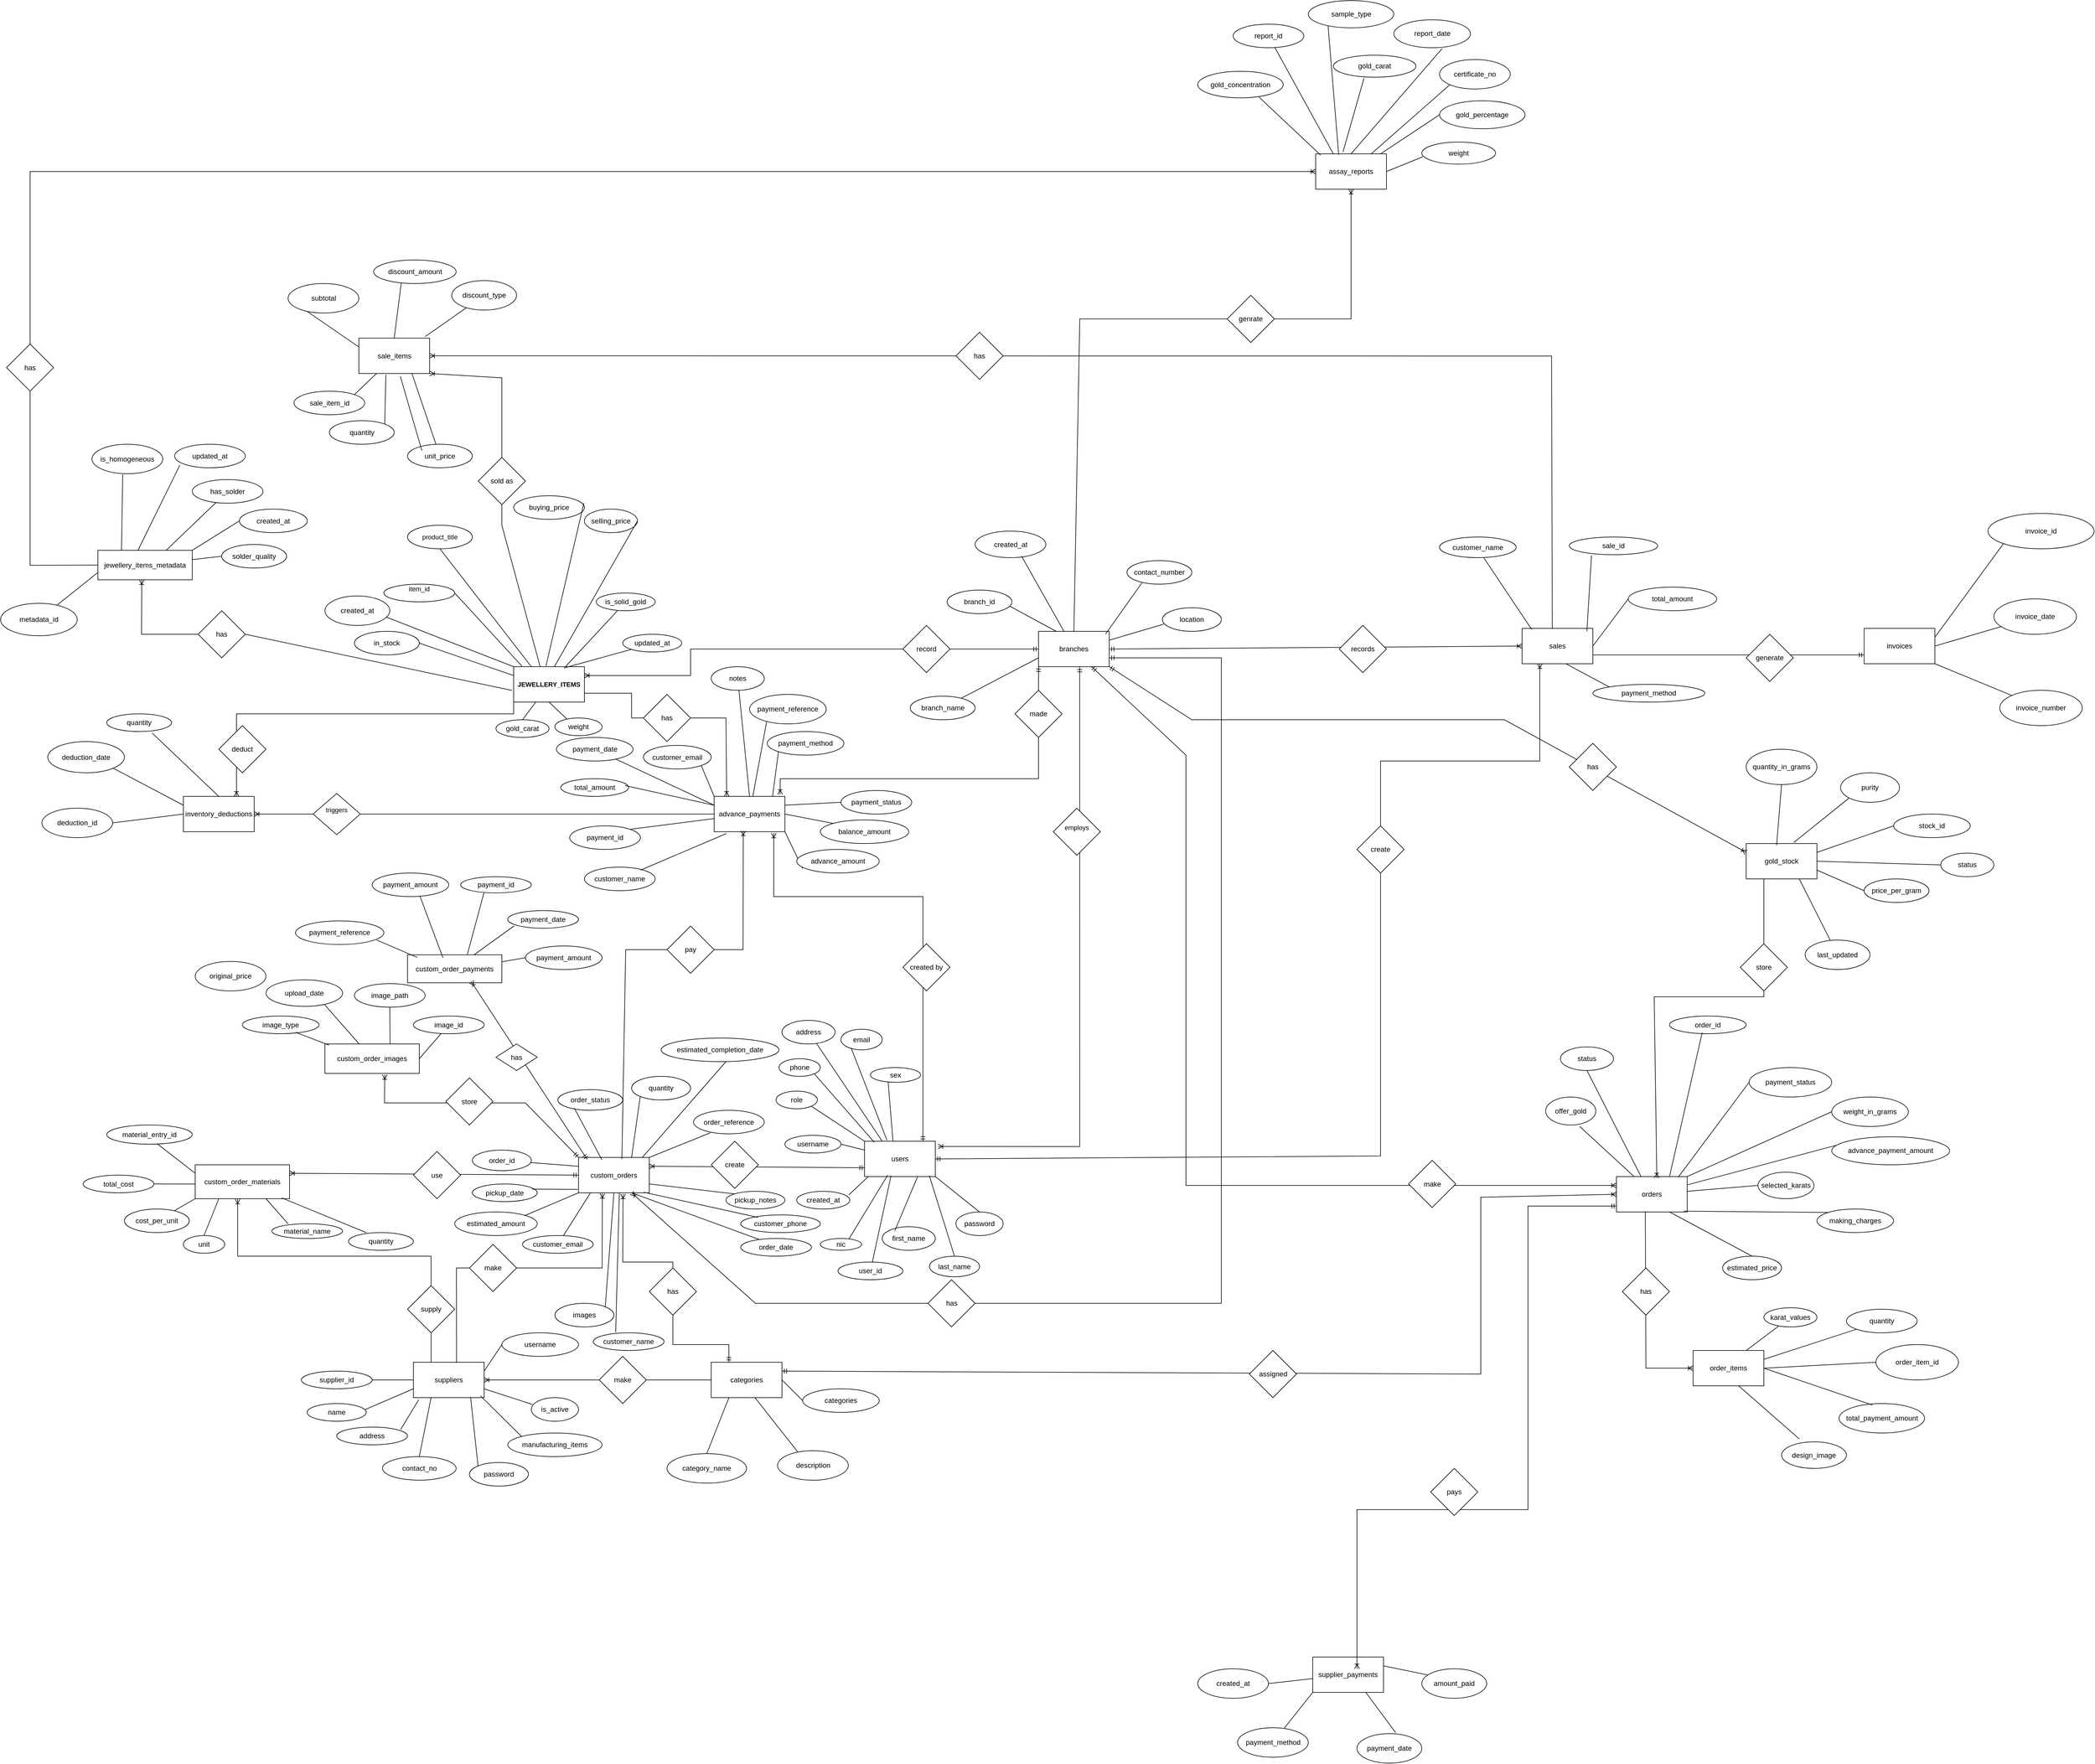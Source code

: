 <mxfile version="24.7.17">
  <diagram name="Page-1" id="6CqaizGKct6g69z6mcY2">
    <mxGraphModel dx="2463" dy="1876" grid="1" gridSize="10" guides="1" tooltips="1" connect="1" arrows="1" fold="1" page="1" pageScale="1" pageWidth="850" pageHeight="1100" math="0" shadow="0">
      <root>
        <mxCell id="0" />
        <mxCell id="1" parent="0" />
        <mxCell id="AHkBlXHNYTnQkUv65y_B-1" value="&lt;span style=&quot;font-weight: 700; text-wrap: nowrap;&quot;&gt;&lt;font style=&quot;font-size: 11px;&quot;&gt;JEWELLERY_ITEMS&lt;/font&gt;&lt;/span&gt;" style="rounded=0;whiteSpace=wrap;html=1;" vertex="1" parent="1">
          <mxGeometry x="280" y="80" width="120" height="60" as="geometry" />
        </mxCell>
        <mxCell id="AHkBlXHNYTnQkUv65y_B-4" value="is_solid_gold" style="ellipse;whiteSpace=wrap;html=1;" vertex="1" parent="1">
          <mxGeometry x="420" y="-45" width="100" height="30" as="geometry" />
        </mxCell>
        <mxCell id="AHkBlXHNYTnQkUv65y_B-5" value="weight" style="ellipse;whiteSpace=wrap;html=1;" vertex="1" parent="1">
          <mxGeometry x="350" y="167" width="80" height="30" as="geometry" />
        </mxCell>
        <mxCell id="AHkBlXHNYTnQkUv65y_B-6" value="gold_carat" style="ellipse;whiteSpace=wrap;html=1;" vertex="1" parent="1">
          <mxGeometry x="250" y="170" width="90" height="30" as="geometry" />
        </mxCell>
        <mxCell id="AHkBlXHNYTnQkUv65y_B-7" value="updated_at" style="ellipse;whiteSpace=wrap;html=1;" vertex="1" parent="1">
          <mxGeometry x="465" y="25" width="100" height="30" as="geometry" />
        </mxCell>
        <mxCell id="AHkBlXHNYTnQkUv65y_B-8" value="created_at" style="ellipse;whiteSpace=wrap;html=1;" vertex="1" parent="1">
          <mxGeometry x="-40" y="-40" width="110" height="50" as="geometry" />
        </mxCell>
        <mxCell id="AHkBlXHNYTnQkUv65y_B-10" value="selling_price" style="ellipse;whiteSpace=wrap;html=1;" vertex="1" parent="1">
          <mxGeometry x="400" y="-187.4" width="90" height="40" as="geometry" />
        </mxCell>
        <mxCell id="AHkBlXHNYTnQkUv65y_B-11" value="buying_price" style="ellipse;whiteSpace=wrap;html=1;" vertex="1" parent="1">
          <mxGeometry x="280" y="-210" width="120" height="40" as="geometry" />
        </mxCell>
        <mxCell id="AHkBlXHNYTnQkUv65y_B-12" value="in_stock" style="ellipse;whiteSpace=wrap;html=1;" vertex="1" parent="1">
          <mxGeometry x="10" y="20" width="110" height="40" as="geometry" />
        </mxCell>
        <mxCell id="AHkBlXHNYTnQkUv65y_B-15" value="&lt;div style=&quot;text-align: left;&quot;&gt;&lt;span style=&quot;background-color: initial; font-size: 11px; text-wrap: nowrap;&quot;&gt;product_title&lt;/span&gt;&lt;/div&gt;" style="ellipse;whiteSpace=wrap;html=1;" vertex="1" parent="1">
          <mxGeometry x="100" y="-160" width="110" height="40" as="geometry" />
        </mxCell>
        <mxCell id="AHkBlXHNYTnQkUv65y_B-16" value="&#xa;&lt;span style=&quot;color: rgb(0, 0, 0); font-family: Helvetica; font-size: 11px; font-style: normal; font-variant-ligatures: normal; font-variant-caps: normal; font-weight: 400; letter-spacing: normal; orphans: 2; text-align: left; text-indent: 0px; text-transform: none; widows: 2; word-spacing: 0px; -webkit-text-stroke-width: 0px; white-space: nowrap; background-color: rgb(251, 251, 251); text-decoration-thickness: initial; text-decoration-style: initial; text-decoration-color: initial; display: inline !important; float: none;&quot;&gt;item_id&lt;/span&gt;&#xa;&#xa;" style="ellipse;whiteSpace=wrap;html=1;" vertex="1" parent="1">
          <mxGeometry x="60" y="-60" width="120" height="30" as="geometry" />
        </mxCell>
        <mxCell id="AHkBlXHNYTnQkUv65y_B-20" value="" style="endArrow=none;html=1;rounded=0;entryX=0;entryY=0.5;entryDx=0;entryDy=0;exitX=1;exitY=0;exitDx=0;exitDy=0;" edge="1" parent="1" source="AHkBlXHNYTnQkUv65y_B-40" target="AHkBlXHNYTnQkUv65y_B-41">
          <mxGeometry width="50" height="50" relative="1" as="geometry">
            <mxPoint x="-355" y="52.6" as="sourcePoint" />
            <mxPoint x="-305" y="2.6" as="targetPoint" />
          </mxGeometry>
        </mxCell>
        <mxCell id="AHkBlXHNYTnQkUv65y_B-21" value="" style="endArrow=none;html=1;rounded=0;entryX=0;entryY=0.5;entryDx=0;entryDy=0;" edge="1" parent="1" source="AHkBlXHNYTnQkUv65y_B-40" target="AHkBlXHNYTnQkUv65y_B-42">
          <mxGeometry width="50" height="50" relative="1" as="geometry">
            <mxPoint x="-345" y="42.6" as="sourcePoint" />
            <mxPoint x="-295" y="-7.4" as="targetPoint" />
          </mxGeometry>
        </mxCell>
        <mxCell id="AHkBlXHNYTnQkUv65y_B-22" value="" style="endArrow=none;html=1;rounded=0;exitX=0.7;exitY=0.072;exitDx=0;exitDy=0;exitPerimeter=0;" edge="1" parent="1" source="AHkBlXHNYTnQkUv65y_B-40" target="AHkBlXHNYTnQkUv65y_B-43">
          <mxGeometry width="50" height="50" relative="1" as="geometry">
            <mxPoint x="-325" y="-157.4" as="sourcePoint" />
            <mxPoint x="-275" y="-207.4" as="targetPoint" />
          </mxGeometry>
        </mxCell>
        <mxCell id="AHkBlXHNYTnQkUv65y_B-23" value="" style="endArrow=none;html=1;rounded=0;entryX=0.075;entryY=0.884;entryDx=0;entryDy=0;entryPerimeter=0;exitX=0.416;exitY=0.055;exitDx=0;exitDy=0;exitPerimeter=0;" edge="1" parent="1" source="AHkBlXHNYTnQkUv65y_B-40" target="AHkBlXHNYTnQkUv65y_B-46">
          <mxGeometry width="50" height="50" relative="1" as="geometry">
            <mxPoint x="-365" y="-107.4" as="sourcePoint" />
            <mxPoint x="-315" y="-157.4" as="targetPoint" />
          </mxGeometry>
        </mxCell>
        <mxCell id="AHkBlXHNYTnQkUv65y_B-24" value="" style="endArrow=none;html=1;rounded=0;entryX=0.434;entryY=1.027;entryDx=0;entryDy=0;entryPerimeter=0;exitX=0.25;exitY=0;exitDx=0;exitDy=0;" edge="1" parent="1" source="AHkBlXHNYTnQkUv65y_B-40" target="AHkBlXHNYTnQkUv65y_B-44">
          <mxGeometry width="50" height="50" relative="1" as="geometry">
            <mxPoint x="-405" y="-127.4" as="sourcePoint" />
            <mxPoint x="-355" y="-177.4" as="targetPoint" />
          </mxGeometry>
        </mxCell>
        <mxCell id="AHkBlXHNYTnQkUv65y_B-25" value="" style="endArrow=none;html=1;rounded=0;entryX=0.5;entryY=0;entryDx=0;entryDy=0;" edge="1" parent="1" source="AHkBlXHNYTnQkUv65y_B-60" target="AHkBlXHNYTnQkUv65y_B-51">
          <mxGeometry width="50" height="50" relative="1" as="geometry">
            <mxPoint x="100" y="420" as="sourcePoint" />
            <mxPoint x="150" y="370" as="targetPoint" />
          </mxGeometry>
        </mxCell>
        <mxCell id="AHkBlXHNYTnQkUv65y_B-26" value="" style="endArrow=none;html=1;rounded=0;exitX=0;exitY=0.75;exitDx=0;exitDy=0;" edge="1" parent="1" source="AHkBlXHNYTnQkUv65y_B-40" target="AHkBlXHNYTnQkUv65y_B-45">
          <mxGeometry width="50" height="50" relative="1" as="geometry">
            <mxPoint x="-935" y="372.6" as="sourcePoint" />
            <mxPoint x="-885" y="322.6" as="targetPoint" />
          </mxGeometry>
        </mxCell>
        <mxCell id="AHkBlXHNYTnQkUv65y_B-27" value="" style="endArrow=none;html=1;rounded=0;entryX=0;entryY=1;entryDx=0;entryDy=0;exitX=0.825;exitY=0.004;exitDx=0;exitDy=0;exitPerimeter=0;" edge="1" parent="1" source="AHkBlXHNYTnQkUv65y_B-51" target="AHkBlXHNYTnQkUv65y_B-61">
          <mxGeometry width="50" height="50" relative="1" as="geometry">
            <mxPoint x="130" y="410" as="sourcePoint" />
            <mxPoint x="180" y="360" as="targetPoint" />
          </mxGeometry>
        </mxCell>
        <mxCell id="AHkBlXHNYTnQkUv65y_B-28" value="" style="endArrow=none;html=1;rounded=0;entryX=0.071;entryY=0.806;entryDx=0;entryDy=0;entryPerimeter=0;exitX=1;exitY=1;exitDx=0;exitDy=0;" edge="1" parent="1" source="AHkBlXHNYTnQkUv65y_B-51" target="AHkBlXHNYTnQkUv65y_B-64">
          <mxGeometry width="50" height="50" relative="1" as="geometry">
            <mxPoint x="290" y="490" as="sourcePoint" />
            <mxPoint x="340" y="440" as="targetPoint" />
          </mxGeometry>
        </mxCell>
        <mxCell id="AHkBlXHNYTnQkUv65y_B-29" value="" style="endArrow=none;html=1;rounded=0;" edge="1" parent="1" source="AHkBlXHNYTnQkUv65y_B-4" target="AHkBlXHNYTnQkUv65y_B-1">
          <mxGeometry width="50" height="50" relative="1" as="geometry">
            <mxPoint x="260" y="240" as="sourcePoint" />
            <mxPoint x="310" y="190" as="targetPoint" />
          </mxGeometry>
        </mxCell>
        <mxCell id="AHkBlXHNYTnQkUv65y_B-30" value="" style="endArrow=none;html=1;rounded=0;exitX=0.25;exitY=0.05;exitDx=0;exitDy=0;exitPerimeter=0;entryX=0.5;entryY=1;entryDx=0;entryDy=0;" edge="1" parent="1" source="AHkBlXHNYTnQkUv65y_B-5" target="AHkBlXHNYTnQkUv65y_B-1">
          <mxGeometry width="50" height="50" relative="1" as="geometry">
            <mxPoint x="290" y="220" as="sourcePoint" />
            <mxPoint x="340" y="170" as="targetPoint" />
          </mxGeometry>
        </mxCell>
        <mxCell id="AHkBlXHNYTnQkUv65y_B-31" value="" style="endArrow=none;html=1;rounded=0;exitX=0.5;exitY=0;exitDx=0;exitDy=0;" edge="1" parent="1" source="AHkBlXHNYTnQkUv65y_B-6" target="AHkBlXHNYTnQkUv65y_B-1">
          <mxGeometry width="50" height="50" relative="1" as="geometry">
            <mxPoint x="290" y="220" as="sourcePoint" />
            <mxPoint x="340" y="170" as="targetPoint" />
          </mxGeometry>
        </mxCell>
        <mxCell id="AHkBlXHNYTnQkUv65y_B-32" value="" style="endArrow=none;html=1;rounded=0;entryX=0.71;entryY=0.038;entryDx=0;entryDy=0;exitX=0;exitY=1;exitDx=0;exitDy=0;entryPerimeter=0;" edge="1" parent="1" source="AHkBlXHNYTnQkUv65y_B-7" target="AHkBlXHNYTnQkUv65y_B-1">
          <mxGeometry width="50" height="50" relative="1" as="geometry">
            <mxPoint x="290" y="220" as="sourcePoint" />
            <mxPoint x="340" y="170" as="targetPoint" />
          </mxGeometry>
        </mxCell>
        <mxCell id="AHkBlXHNYTnQkUv65y_B-33" value="" style="endArrow=none;html=1;rounded=0;exitX=0.94;exitY=0.712;exitDx=0;exitDy=0;exitPerimeter=0;entryX=0;entryY=0;entryDx=0;entryDy=0;" edge="1" parent="1" source="AHkBlXHNYTnQkUv65y_B-8" target="AHkBlXHNYTnQkUv65y_B-1">
          <mxGeometry width="50" height="50" relative="1" as="geometry">
            <mxPoint x="290" y="220" as="sourcePoint" />
            <mxPoint x="340" y="170" as="targetPoint" />
          </mxGeometry>
        </mxCell>
        <mxCell id="AHkBlXHNYTnQkUv65y_B-34" value="" style="endArrow=none;html=1;rounded=0;entryX=1;entryY=0.5;entryDx=0;entryDy=0;exitX=0.577;exitY=-0.004;exitDx=0;exitDy=0;exitPerimeter=0;" edge="1" parent="1" source="AHkBlXHNYTnQkUv65y_B-1" target="AHkBlXHNYTnQkUv65y_B-10">
          <mxGeometry width="50" height="50" relative="1" as="geometry">
            <mxPoint x="370" y="20" as="sourcePoint" />
            <mxPoint x="340" y="170" as="targetPoint" />
          </mxGeometry>
        </mxCell>
        <mxCell id="AHkBlXHNYTnQkUv65y_B-35" value="" style="endArrow=none;html=1;rounded=0;exitX=0.992;exitY=0.31;exitDx=0;exitDy=0;exitPerimeter=0;entryX=0.457;entryY=-0.022;entryDx=0;entryDy=0;entryPerimeter=0;" edge="1" parent="1" source="AHkBlXHNYTnQkUv65y_B-11" target="AHkBlXHNYTnQkUv65y_B-1">
          <mxGeometry width="50" height="50" relative="1" as="geometry">
            <mxPoint x="290" y="220" as="sourcePoint" />
            <mxPoint x="340" as="targetPoint" />
          </mxGeometry>
        </mxCell>
        <mxCell id="AHkBlXHNYTnQkUv65y_B-36" value="" style="endArrow=none;html=1;rounded=0;exitX=1;exitY=0.5;exitDx=0;exitDy=0;entryX=0;entryY=0.25;entryDx=0;entryDy=0;" edge="1" parent="1" source="AHkBlXHNYTnQkUv65y_B-12" target="AHkBlXHNYTnQkUv65y_B-1">
          <mxGeometry width="50" height="50" relative="1" as="geometry">
            <mxPoint x="290" y="220" as="sourcePoint" />
            <mxPoint x="340" y="170" as="targetPoint" />
          </mxGeometry>
        </mxCell>
        <mxCell id="AHkBlXHNYTnQkUv65y_B-37" value="" style="endArrow=none;html=1;rounded=0;entryX=0.5;entryY=1;entryDx=0;entryDy=0;exitX=0.25;exitY=0;exitDx=0;exitDy=0;" edge="1" parent="1" source="AHkBlXHNYTnQkUv65y_B-1" target="AHkBlXHNYTnQkUv65y_B-15">
          <mxGeometry width="50" height="50" relative="1" as="geometry">
            <mxPoint x="290" y="220" as="sourcePoint" />
            <mxPoint x="340" y="170" as="targetPoint" />
          </mxGeometry>
        </mxCell>
        <mxCell id="AHkBlXHNYTnQkUv65y_B-38" value="" style="endArrow=none;html=1;rounded=0;exitX=1;exitY=0.5;exitDx=0;exitDy=0;entryX=0.118;entryY=-0.013;entryDx=0;entryDy=0;entryPerimeter=0;" edge="1" parent="1" source="AHkBlXHNYTnQkUv65y_B-16" target="AHkBlXHNYTnQkUv65y_B-1">
          <mxGeometry width="50" height="50" relative="1" as="geometry">
            <mxPoint x="290" y="220" as="sourcePoint" />
            <mxPoint x="340" y="170" as="targetPoint" />
          </mxGeometry>
        </mxCell>
        <mxCell id="AHkBlXHNYTnQkUv65y_B-40" value="jewellery_items_metadata" style="rounded=0;whiteSpace=wrap;html=1;" vertex="1" parent="1">
          <mxGeometry x="-425" y="-117.4" width="160" height="50" as="geometry" />
        </mxCell>
        <mxCell id="AHkBlXHNYTnQkUv65y_B-41" value="created_at" style="ellipse;whiteSpace=wrap;html=1;" vertex="1" parent="1">
          <mxGeometry x="-185" y="-187.4" width="115" height="40" as="geometry" />
        </mxCell>
        <mxCell id="AHkBlXHNYTnQkUv65y_B-42" value="solder_quality" style="ellipse;whiteSpace=wrap;html=1;" vertex="1" parent="1">
          <mxGeometry x="-215" y="-127.4" width="110" height="40" as="geometry" />
        </mxCell>
        <mxCell id="AHkBlXHNYTnQkUv65y_B-43" value="has_solder" style="ellipse;whiteSpace=wrap;html=1;" vertex="1" parent="1">
          <mxGeometry x="-265" y="-237.4" width="120" height="40" as="geometry" />
        </mxCell>
        <mxCell id="AHkBlXHNYTnQkUv65y_B-44" value="is_homogeneous" style="ellipse;whiteSpace=wrap;html=1;" vertex="1" parent="1">
          <mxGeometry x="-435" y="-297.4" width="120" height="50" as="geometry" />
        </mxCell>
        <mxCell id="AHkBlXHNYTnQkUv65y_B-45" value="metadata_id" style="ellipse;whiteSpace=wrap;html=1;" vertex="1" parent="1">
          <mxGeometry x="-590" y="-27.5" width="130" height="55" as="geometry" />
        </mxCell>
        <mxCell id="AHkBlXHNYTnQkUv65y_B-46" value="updated_at" style="ellipse;whiteSpace=wrap;html=1;" vertex="1" parent="1">
          <mxGeometry x="-295" y="-297.4" width="120" height="40" as="geometry" />
        </mxCell>
        <mxCell id="AHkBlXHNYTnQkUv65y_B-47" value="" style="fontSize=12;html=1;endArrow=ERoneToMany;rounded=0;exitX=0;exitY=0.5;exitDx=0;exitDy=0;entryX=0.465;entryY=0.999;entryDx=0;entryDy=0;entryPerimeter=0;" edge="1" parent="1" source="AHkBlXHNYTnQkUv65y_B-48" target="AHkBlXHNYTnQkUv65y_B-40">
          <mxGeometry width="100" height="100" relative="1" as="geometry">
            <mxPoint x="580" y="92.06" as="sourcePoint" />
            <mxPoint x="667.941" y="50.001" as="targetPoint" />
            <Array as="points">
              <mxPoint x="-351" y="25" />
            </Array>
          </mxGeometry>
        </mxCell>
        <mxCell id="AHkBlXHNYTnQkUv65y_B-48" value="has" style="rhombus;whiteSpace=wrap;html=1;" vertex="1" parent="1">
          <mxGeometry x="-255" y="-15" width="80" height="80" as="geometry" />
        </mxCell>
        <mxCell id="AHkBlXHNYTnQkUv65y_B-50" value="" style="endArrow=none;html=1;rounded=0;exitX=-0.023;exitY=0.671;exitDx=0;exitDy=0;entryX=1;entryY=0.5;entryDx=0;entryDy=0;exitPerimeter=0;" edge="1" parent="1" source="AHkBlXHNYTnQkUv65y_B-1" target="AHkBlXHNYTnQkUv65y_B-48">
          <mxGeometry width="50" height="50" relative="1" as="geometry">
            <mxPoint x="540" y="40" as="sourcePoint" />
            <mxPoint x="590" y="-10" as="targetPoint" />
          </mxGeometry>
        </mxCell>
        <mxCell id="AHkBlXHNYTnQkUv65y_B-51" value="advance_payments" style="rounded=0;whiteSpace=wrap;html=1;" vertex="1" parent="1">
          <mxGeometry x="620" y="300" width="120" height="60" as="geometry" />
        </mxCell>
        <mxCell id="AHkBlXHNYTnQkUv65y_B-52" value="created_at" style="ellipse;whiteSpace=wrap;html=1;" vertex="1" parent="1">
          <mxGeometry x="1062.5" y="-150" width="120" height="45" as="geometry" />
        </mxCell>
        <mxCell id="AHkBlXHNYTnQkUv65y_B-53" value="unit_price" style="ellipse;whiteSpace=wrap;html=1;" vertex="1" parent="1">
          <mxGeometry x="100" y="-297.4" width="110" height="40" as="geometry" />
        </mxCell>
        <mxCell id="AHkBlXHNYTnQkUv65y_B-54" value="location" style="ellipse;whiteSpace=wrap;html=1;" vertex="1" parent="1">
          <mxGeometry x="1380" y="-20" width="100" height="40" as="geometry" />
        </mxCell>
        <mxCell id="AHkBlXHNYTnQkUv65y_B-55" value="branch_name" style="ellipse;whiteSpace=wrap;html=1;" vertex="1" parent="1">
          <mxGeometry x="952.5" y="130" width="110" height="40" as="geometry" />
        </mxCell>
        <mxCell id="AHkBlXHNYTnQkUv65y_B-56" value="branch_id" style="ellipse;whiteSpace=wrap;html=1;" vertex="1" parent="1">
          <mxGeometry x="1015" y="-50" width="110" height="40" as="geometry" />
        </mxCell>
        <mxCell id="AHkBlXHNYTnQkUv65y_B-57" value="quantity" style="ellipse;whiteSpace=wrap;html=1;" vertex="1" parent="1">
          <mxGeometry x="-32.5" y="-337.4" width="110" height="40" as="geometry" />
        </mxCell>
        <mxCell id="AHkBlXHNYTnQkUv65y_B-58" value="sale_item_id" style="ellipse;whiteSpace=wrap;html=1;" vertex="1" parent="1">
          <mxGeometry x="-92.5" y="-387.4" width="120" height="40" as="geometry" />
        </mxCell>
        <mxCell id="AHkBlXHNYTnQkUv65y_B-59" value="original_price" style="ellipse;whiteSpace=wrap;html=1;" vertex="1" parent="1">
          <mxGeometry x="-260" y="580" width="120" height="50" as="geometry" />
        </mxCell>
        <mxCell id="AHkBlXHNYTnQkUv65y_B-60" value="notes" style="ellipse;whiteSpace=wrap;html=1;" vertex="1" parent="1">
          <mxGeometry x="615" y="80" width="90" height="40" as="geometry" />
        </mxCell>
        <mxCell id="AHkBlXHNYTnQkUv65y_B-61" value="payment_method" style="ellipse;whiteSpace=wrap;html=1;" vertex="1" parent="1">
          <mxGeometry x="710" y="190" width="130" height="40" as="geometry" />
        </mxCell>
        <mxCell id="AHkBlXHNYTnQkUv65y_B-62" value="payment_status" style="ellipse;whiteSpace=wrap;html=1;" vertex="1" parent="1">
          <mxGeometry x="835" y="290" width="120" height="40" as="geometry" />
        </mxCell>
        <mxCell id="AHkBlXHNYTnQkUv65y_B-63" value="balance_amount" style="ellipse;whiteSpace=wrap;html=1;" vertex="1" parent="1">
          <mxGeometry x="800" y="340" width="150" height="40" as="geometry" />
        </mxCell>
        <mxCell id="AHkBlXHNYTnQkUv65y_B-64" value="advance_amount" style="ellipse;whiteSpace=wrap;html=1;" vertex="1" parent="1">
          <mxGeometry x="760" y="390" width="140" height="40" as="geometry" />
        </mxCell>
        <mxCell id="AHkBlXHNYTnQkUv65y_B-65" value="total_amount" style="ellipse;whiteSpace=wrap;html=1;" vertex="1" parent="1">
          <mxGeometry x="360" y="270" width="115" height="30" as="geometry" />
        </mxCell>
        <mxCell id="AHkBlXHNYTnQkUv65y_B-66" value="payment_date" style="ellipse;whiteSpace=wrap;html=1;" vertex="1" parent="1">
          <mxGeometry x="352.5" y="200" width="130" height="40" as="geometry" />
        </mxCell>
        <mxCell id="AHkBlXHNYTnQkUv65y_B-67" value="customer_email" style="ellipse;whiteSpace=wrap;html=1;" vertex="1" parent="1">
          <mxGeometry x="500" y="213.5" width="115" height="40" as="geometry" />
        </mxCell>
        <mxCell id="AHkBlXHNYTnQkUv65y_B-68" value="customer_name" style="ellipse;whiteSpace=wrap;html=1;" vertex="1" parent="1">
          <mxGeometry x="400" y="420" width="120" height="40" as="geometry" />
        </mxCell>
        <mxCell id="AHkBlXHNYTnQkUv65y_B-69" value="payment_reference" style="ellipse;whiteSpace=wrap;html=1;" vertex="1" parent="1">
          <mxGeometry x="680" y="127" width="130" height="50" as="geometry" />
        </mxCell>
        <mxCell id="AHkBlXHNYTnQkUv65y_B-70" value="payment_id" style="ellipse;whiteSpace=wrap;html=1;" vertex="1" parent="1">
          <mxGeometry x="375" y="350" width="120" height="40" as="geometry" />
        </mxCell>
        <mxCell id="AHkBlXHNYTnQkUv65y_B-74" value="" style="endArrow=none;html=1;rounded=0;entryX=0.25;entryY=0;entryDx=0;entryDy=0;exitX=0.966;exitY=0.683;exitDx=0;exitDy=0;exitPerimeter=0;" edge="1" parent="1" source="AHkBlXHNYTnQkUv65y_B-56" target="AHkBlXHNYTnQkUv65y_B-90">
          <mxGeometry width="50" height="50" relative="1" as="geometry">
            <mxPoint x="790" y="430" as="sourcePoint" />
            <mxPoint x="840" y="380" as="targetPoint" />
          </mxGeometry>
        </mxCell>
        <mxCell id="AHkBlXHNYTnQkUv65y_B-76" value="" style="endArrow=none;html=1;rounded=0;entryX=0.223;entryY=0.925;entryDx=0;entryDy=0;entryPerimeter=0;" edge="1" parent="1" source="AHkBlXHNYTnQkUv65y_B-51" target="AHkBlXHNYTnQkUv65y_B-69">
          <mxGeometry width="50" height="50" relative="1" as="geometry">
            <mxPoint x="640" y="370" as="sourcePoint" />
            <mxPoint x="690" y="320" as="targetPoint" />
          </mxGeometry>
        </mxCell>
        <mxCell id="AHkBlXHNYTnQkUv65y_B-79" value="" style="endArrow=none;html=1;rounded=0;entryX=0.171;entryY=1.052;entryDx=0;entryDy=0;exitX=0.793;exitY=0.128;exitDx=0;exitDy=0;entryPerimeter=0;exitPerimeter=0;" edge="1" parent="1" source="AHkBlXHNYTnQkUv65y_B-68" target="AHkBlXHNYTnQkUv65y_B-51">
          <mxGeometry width="50" height="50" relative="1" as="geometry">
            <mxPoint x="550" y="335" as="sourcePoint" />
            <mxPoint x="840" y="380" as="targetPoint" />
          </mxGeometry>
        </mxCell>
        <mxCell id="AHkBlXHNYTnQkUv65y_B-80" value="" style="endArrow=none;html=1;rounded=0;entryX=1;entryY=0.25;entryDx=0;entryDy=0;exitX=0;exitY=0.5;exitDx=0;exitDy=0;" edge="1" parent="1" source="AHkBlXHNYTnQkUv65y_B-62" target="AHkBlXHNYTnQkUv65y_B-51">
          <mxGeometry width="50" height="50" relative="1" as="geometry">
            <mxPoint x="790" y="430" as="sourcePoint" />
            <mxPoint x="840" y="380" as="targetPoint" />
          </mxGeometry>
        </mxCell>
        <mxCell id="AHkBlXHNYTnQkUv65y_B-81" value="" style="endArrow=none;html=1;rounded=0;entryX=0;entryY=0.25;entryDx=0;entryDy=0;" edge="1" parent="1" source="AHkBlXHNYTnQkUv65y_B-66" target="AHkBlXHNYTnQkUv65y_B-51">
          <mxGeometry width="50" height="50" relative="1" as="geometry">
            <mxPoint x="790" y="430" as="sourcePoint" />
            <mxPoint x="840" y="380" as="targetPoint" />
          </mxGeometry>
        </mxCell>
        <mxCell id="AHkBlXHNYTnQkUv65y_B-82" value="" style="endArrow=none;html=1;rounded=0;entryX=0;entryY=0;entryDx=0;entryDy=0;exitX=1;exitY=1;exitDx=0;exitDy=0;" edge="1" parent="1" source="AHkBlXHNYTnQkUv65y_B-67" target="AHkBlXHNYTnQkUv65y_B-51">
          <mxGeometry width="50" height="50" relative="1" as="geometry">
            <mxPoint x="790" y="430" as="sourcePoint" />
            <mxPoint x="840" y="380" as="targetPoint" />
          </mxGeometry>
        </mxCell>
        <mxCell id="AHkBlXHNYTnQkUv65y_B-83" value="" style="endArrow=none;html=1;rounded=0;exitX=1;exitY=0.5;exitDx=0;exitDy=0;entryX=0;entryY=0;entryDx=0;entryDy=0;" edge="1" parent="1" source="AHkBlXHNYTnQkUv65y_B-51" target="AHkBlXHNYTnQkUv65y_B-63">
          <mxGeometry width="50" height="50" relative="1" as="geometry">
            <mxPoint x="790" y="430" as="sourcePoint" />
            <mxPoint x="840" y="380" as="targetPoint" />
          </mxGeometry>
        </mxCell>
        <mxCell id="AHkBlXHNYTnQkUv65y_B-85" value="" style="endArrow=none;html=1;rounded=0;exitX=0.948;exitY=0.392;exitDx=0;exitDy=0;exitPerimeter=0;entryX=0;entryY=0.25;entryDx=0;entryDy=0;" edge="1" parent="1" source="AHkBlXHNYTnQkUv65y_B-65" target="AHkBlXHNYTnQkUv65y_B-51">
          <mxGeometry width="50" height="50" relative="1" as="geometry">
            <mxPoint x="520" y="440" as="sourcePoint" />
            <mxPoint x="570" y="390" as="targetPoint" />
          </mxGeometry>
        </mxCell>
        <mxCell id="AHkBlXHNYTnQkUv65y_B-86" value="" style="endArrow=none;html=1;rounded=0;exitX=1;exitY=0;exitDx=0;exitDy=0;" edge="1" parent="1" source="AHkBlXHNYTnQkUv65y_B-70" target="AHkBlXHNYTnQkUv65y_B-51">
          <mxGeometry width="50" height="50" relative="1" as="geometry">
            <mxPoint x="520" y="440" as="sourcePoint" />
            <mxPoint x="570" y="390" as="targetPoint" />
          </mxGeometry>
        </mxCell>
        <mxCell id="AHkBlXHNYTnQkUv65y_B-87" value="" style="fontSize=12;html=1;endArrow=ERoneToMany;rounded=0;exitX=1;exitY=0.5;exitDx=0;exitDy=0;entryX=0.177;entryY=0;entryDx=0;entryDy=0;entryPerimeter=0;" edge="1" parent="1" source="AHkBlXHNYTnQkUv65y_B-88" target="AHkBlXHNYTnQkUv65y_B-51">
          <mxGeometry width="100" height="100" relative="1" as="geometry">
            <mxPoint x="605" y="219.06" as="sourcePoint" />
            <mxPoint x="635" y="50" as="targetPoint" />
            <Array as="points">
              <mxPoint x="640" y="167" />
            </Array>
          </mxGeometry>
        </mxCell>
        <mxCell id="AHkBlXHNYTnQkUv65y_B-88" value="has" style="rhombus;whiteSpace=wrap;html=1;" vertex="1" parent="1">
          <mxGeometry x="500" y="127" width="80" height="80" as="geometry" />
        </mxCell>
        <mxCell id="AHkBlXHNYTnQkUv65y_B-89" value="" style="endArrow=none;html=1;rounded=0;exitX=1;exitY=0.75;exitDx=0;exitDy=0;entryX=0;entryY=0.5;entryDx=0;entryDy=0;" edge="1" parent="1" target="AHkBlXHNYTnQkUv65y_B-88" source="AHkBlXHNYTnQkUv65y_B-1">
          <mxGeometry width="50" height="50" relative="1" as="geometry">
            <mxPoint x="425" y="237" as="sourcePoint" />
            <mxPoint x="615" y="117" as="targetPoint" />
            <Array as="points">
              <mxPoint x="480" y="125" />
              <mxPoint x="480" y="167" />
            </Array>
          </mxGeometry>
        </mxCell>
        <mxCell id="AHkBlXHNYTnQkUv65y_B-90" value="branches" style="rounded=0;whiteSpace=wrap;html=1;" vertex="1" parent="1">
          <mxGeometry x="1170" y="20" width="120" height="60" as="geometry" />
        </mxCell>
        <mxCell id="AHkBlXHNYTnQkUv65y_B-91" value="contact_number" style="ellipse;whiteSpace=wrap;html=1;" vertex="1" parent="1">
          <mxGeometry x="1320" y="-100" width="110" height="40" as="geometry" />
        </mxCell>
        <mxCell id="AHkBlXHNYTnQkUv65y_B-95" value="" style="endArrow=none;html=1;rounded=0;exitX=0;exitY=0.75;exitDx=0;exitDy=0;" edge="1" parent="1" source="AHkBlXHNYTnQkUv65y_B-90" target="AHkBlXHNYTnQkUv65y_B-55">
          <mxGeometry width="50" height="50" relative="1" as="geometry">
            <mxPoint x="1420" y="300" as="sourcePoint" />
            <mxPoint x="1470" y="250" as="targetPoint" />
          </mxGeometry>
        </mxCell>
        <mxCell id="AHkBlXHNYTnQkUv65y_B-96" value="" style="endArrow=none;html=1;rounded=0;exitX=1;exitY=0.25;exitDx=0;exitDy=0;entryX=0.022;entryY=0.697;entryDx=0;entryDy=0;entryPerimeter=0;" edge="1" parent="1" source="AHkBlXHNYTnQkUv65y_B-90" target="AHkBlXHNYTnQkUv65y_B-54">
          <mxGeometry width="50" height="50" relative="1" as="geometry">
            <mxPoint x="1420" y="300" as="sourcePoint" />
            <mxPoint x="1470" y="250" as="targetPoint" />
          </mxGeometry>
        </mxCell>
        <mxCell id="AHkBlXHNYTnQkUv65y_B-97" value="" style="endArrow=none;html=1;rounded=0;entryX=0.656;entryY=0.942;entryDx=0;entryDy=0;entryPerimeter=0;" edge="1" parent="1" source="AHkBlXHNYTnQkUv65y_B-90" target="AHkBlXHNYTnQkUv65y_B-52">
          <mxGeometry width="50" height="50" relative="1" as="geometry">
            <mxPoint x="1210" y="30" as="sourcePoint" />
            <mxPoint x="1260" y="-20" as="targetPoint" />
          </mxGeometry>
        </mxCell>
        <mxCell id="AHkBlXHNYTnQkUv65y_B-98" value="" style="endArrow=none;html=1;rounded=0;entryX=0.229;entryY=0.95;entryDx=0;entryDy=0;entryPerimeter=0;exitX=0.947;exitY=0.079;exitDx=0;exitDy=0;exitPerimeter=0;" edge="1" parent="1" source="AHkBlXHNYTnQkUv65y_B-90" target="AHkBlXHNYTnQkUv65y_B-91">
          <mxGeometry width="50" height="50" relative="1" as="geometry">
            <mxPoint x="1280" as="sourcePoint" />
            <mxPoint x="1330" y="-50" as="targetPoint" />
          </mxGeometry>
        </mxCell>
        <mxCell id="AHkBlXHNYTnQkUv65y_B-101" value="" style="fontSize=12;html=1;endArrow=ERoneToMany;startArrow=ERmandOne;rounded=0;entryX=1;entryY=0.25;entryDx=0;entryDy=0;exitX=0;exitY=0.5;exitDx=0;exitDy=0;" edge="1" parent="1" source="AHkBlXHNYTnQkUv65y_B-90" target="AHkBlXHNYTnQkUv65y_B-1">
          <mxGeometry width="100" height="100" relative="1" as="geometry">
            <mxPoint x="730" y="130" as="sourcePoint" />
            <mxPoint x="610" y="90" as="targetPoint" />
            <Array as="points">
              <mxPoint x="580" y="50" />
              <mxPoint x="580" y="95" />
            </Array>
          </mxGeometry>
        </mxCell>
        <mxCell id="AHkBlXHNYTnQkUv65y_B-99" value="record" style="rhombus;whiteSpace=wrap;html=1;" vertex="1" parent="1">
          <mxGeometry x="940" y="10" width="80" height="80" as="geometry" />
        </mxCell>
        <mxCell id="AHkBlXHNYTnQkUv65y_B-102" value="inventory_deductions" style="rounded=0;whiteSpace=wrap;html=1;" vertex="1" parent="1">
          <mxGeometry x="-280" y="300" width="120" height="60" as="geometry" />
        </mxCell>
        <mxCell id="AHkBlXHNYTnQkUv65y_B-103" value="quantity" style="ellipse;whiteSpace=wrap;html=1;" vertex="1" parent="1">
          <mxGeometry x="-410" y="160" width="110" height="30" as="geometry" />
        </mxCell>
        <mxCell id="AHkBlXHNYTnQkUv65y_B-104" value="deduction_id" style="ellipse;whiteSpace=wrap;html=1;" vertex="1" parent="1">
          <mxGeometry x="-520" y="320" width="120" height="50" as="geometry" />
        </mxCell>
        <mxCell id="AHkBlXHNYTnQkUv65y_B-106" value="deduction_date" style="ellipse;whiteSpace=wrap;html=1;" vertex="1" parent="1">
          <mxGeometry x="-510" y="207" width="130" height="53" as="geometry" />
        </mxCell>
        <mxCell id="AHkBlXHNYTnQkUv65y_B-107" value="" style="endArrow=none;html=1;rounded=0;exitX=0.5;exitY=0;exitDx=0;exitDy=0;entryX=0.337;entryY=0.92;entryDx=0;entryDy=0;entryPerimeter=0;" edge="1" parent="1" source="AHkBlXHNYTnQkUv65y_B-117" target="AHkBlXHNYTnQkUv65y_B-119">
          <mxGeometry width="50" height="50" relative="1" as="geometry">
            <mxPoint x="157.5" y="-447.4" as="sourcePoint" />
            <mxPoint x="267.5" y="-435" as="targetPoint" />
          </mxGeometry>
        </mxCell>
        <mxCell id="AHkBlXHNYTnQkUv65y_B-108" value="" style="endArrow=none;html=1;rounded=0;exitX=0;exitY=0.25;exitDx=0;exitDy=0;entryX=0;entryY=0.5;entryDx=0;entryDy=0;" edge="1" parent="1" source="AHkBlXHNYTnQkUv65y_B-117" target="AHkBlXHNYTnQkUv65y_B-121">
          <mxGeometry width="50" height="50" relative="1" as="geometry">
            <mxPoint x="267.5" y="-697.4" as="sourcePoint" />
            <mxPoint x="317.5" y="-747.4" as="targetPoint" />
          </mxGeometry>
        </mxCell>
        <mxCell id="AHkBlXHNYTnQkUv65y_B-109" value="" style="endArrow=none;html=1;rounded=0;entryX=0;entryY=0.5;entryDx=0;entryDy=0;exitX=1;exitY=0.5;exitDx=0;exitDy=0;" edge="1" parent="1" source="AHkBlXHNYTnQkUv65y_B-104" target="AHkBlXHNYTnQkUv65y_B-102">
          <mxGeometry width="50" height="50" relative="1" as="geometry">
            <mxPoint x="-330" y="570" as="sourcePoint" />
            <mxPoint x="-280" y="520" as="targetPoint" />
          </mxGeometry>
        </mxCell>
        <mxCell id="AHkBlXHNYTnQkUv65y_B-110" value="" style="endArrow=none;html=1;rounded=0;entryX=1;entryY=1;entryDx=0;entryDy=0;exitX=0;exitY=0.25;exitDx=0;exitDy=0;" edge="1" parent="1" source="AHkBlXHNYTnQkUv65y_B-102" target="AHkBlXHNYTnQkUv65y_B-106">
          <mxGeometry width="50" height="50" relative="1" as="geometry">
            <mxPoint x="-340" y="535" as="sourcePoint" />
            <mxPoint x="-290" y="485" as="targetPoint" />
          </mxGeometry>
        </mxCell>
        <mxCell id="AHkBlXHNYTnQkUv65y_B-111" value="" style="endArrow=none;html=1;rounded=0;exitX=0.701;exitY=1.09;exitDx=0;exitDy=0;exitPerimeter=0;entryX=0.5;entryY=0;entryDx=0;entryDy=0;" edge="1" parent="1" source="AHkBlXHNYTnQkUv65y_B-103" target="AHkBlXHNYTnQkUv65y_B-102">
          <mxGeometry width="50" height="50" relative="1" as="geometry">
            <mxPoint x="350" y="390" as="sourcePoint" />
            <mxPoint x="400" y="340" as="targetPoint" />
          </mxGeometry>
        </mxCell>
        <mxCell id="AHkBlXHNYTnQkUv65y_B-114" value="" style="fontSize=12;html=1;endArrow=ERoneToMany;rounded=0;entryX=1;entryY=0.5;entryDx=0;entryDy=0;exitX=0;exitY=0.5;exitDx=0;exitDy=0;" edge="1" parent="1" source="AHkBlXHNYTnQkUv65y_B-51" target="AHkBlXHNYTnQkUv65y_B-102">
          <mxGeometry width="100" height="100" relative="1" as="geometry">
            <mxPoint x="310" y="420" as="sourcePoint" />
            <mxPoint x="410" y="320" as="targetPoint" />
          </mxGeometry>
        </mxCell>
        <mxCell id="AHkBlXHNYTnQkUv65y_B-112" value="&#xa;&lt;span style=&quot;color: rgb(0, 0, 0); font-family: Helvetica; font-size: 11px; font-style: normal; font-variant-ligatures: normal; font-variant-caps: normal; font-weight: 400; letter-spacing: normal; orphans: 2; text-align: center; text-indent: 0px; text-transform: none; widows: 2; word-spacing: 0px; -webkit-text-stroke-width: 0px; white-space: nowrap; background-color: rgb(255, 255, 255); text-decoration-thickness: initial; text-decoration-style: initial; text-decoration-color: initial; display: inline !important; float: none;&quot;&gt;triggers&lt;/span&gt;&#xa;&#xa;" style="rhombus;whiteSpace=wrap;html=1;" vertex="1" parent="1">
          <mxGeometry x="-60" y="295" width="80" height="70" as="geometry" />
        </mxCell>
        <mxCell id="AHkBlXHNYTnQkUv65y_B-115" value="" style="fontSize=12;html=1;endArrow=ERoneToMany;rounded=0;entryX=0.75;entryY=0;entryDx=0;entryDy=0;exitX=0;exitY=1;exitDx=0;exitDy=0;" edge="1" parent="1" source="AHkBlXHNYTnQkUv65y_B-1" target="AHkBlXHNYTnQkUv65y_B-102">
          <mxGeometry width="100" height="100" relative="1" as="geometry">
            <mxPoint x="-160" y="150" as="sourcePoint" />
            <mxPoint x="220" y="130" as="targetPoint" />
            <Array as="points">
              <mxPoint x="280" y="160" />
              <mxPoint x="-190" y="160" />
            </Array>
          </mxGeometry>
        </mxCell>
        <mxCell id="AHkBlXHNYTnQkUv65y_B-116" value="deduct" style="rhombus;whiteSpace=wrap;html=1;" vertex="1" parent="1">
          <mxGeometry x="-220" y="180" width="80" height="80" as="geometry" />
        </mxCell>
        <mxCell id="AHkBlXHNYTnQkUv65y_B-117" value="sale_items" style="rounded=0;whiteSpace=wrap;html=1;" vertex="1" parent="1">
          <mxGeometry x="17.5" y="-477.4" width="120" height="60" as="geometry" />
        </mxCell>
        <mxCell id="AHkBlXHNYTnQkUv65y_B-119" value="discount_amount" style="ellipse;whiteSpace=wrap;html=1;" vertex="1" parent="1">
          <mxGeometry x="42.5" y="-610" width="140" height="40" as="geometry" />
        </mxCell>
        <mxCell id="AHkBlXHNYTnQkUv65y_B-120" value="discount_type" style="ellipse;whiteSpace=wrap;html=1;" vertex="1" parent="1">
          <mxGeometry x="175" y="-575" width="110" height="50" as="geometry" />
        </mxCell>
        <mxCell id="AHkBlXHNYTnQkUv65y_B-121" value="subtotal" style="ellipse;whiteSpace=wrap;html=1;" vertex="1" parent="1">
          <mxGeometry x="-102.5" y="-570" width="120" height="50" as="geometry" />
        </mxCell>
        <mxCell id="AHkBlXHNYTnQkUv65y_B-122" value="" style="endArrow=none;html=1;rounded=0;entryX=0.353;entryY=0.965;entryDx=0;entryDy=0;entryPerimeter=0;exitX=0.403;exitY=0.027;exitDx=0;exitDy=0;exitPerimeter=0;" edge="1" parent="1" source="AHkBlXHNYTnQkUv65y_B-131" target="AHkBlXHNYTnQkUv65y_B-134">
          <mxGeometry width="50" height="50" relative="1" as="geometry">
            <mxPoint x="615" y="865" as="sourcePoint" />
            <mxPoint x="665" y="815" as="targetPoint" />
          </mxGeometry>
        </mxCell>
        <mxCell id="AHkBlXHNYTnQkUv65y_B-123" value="" style="endArrow=none;html=1;rounded=0;entryX=0.653;entryY=0.985;entryDx=0;entryDy=0;entryPerimeter=0;exitX=0.25;exitY=0;exitDx=0;exitDy=0;" edge="1" parent="1" source="AHkBlXHNYTnQkUv65y_B-131" target="AHkBlXHNYTnQkUv65y_B-135">
          <mxGeometry width="50" height="50" relative="1" as="geometry">
            <mxPoint x="615" y="865" as="sourcePoint" />
            <mxPoint x="665" y="815" as="targetPoint" />
          </mxGeometry>
        </mxCell>
        <mxCell id="AHkBlXHNYTnQkUv65y_B-124" value="" style="endArrow=none;html=1;rounded=0;entryX=0.25;entryY=1;entryDx=0;entryDy=0;exitX=1;exitY=0;exitDx=0;exitDy=0;" edge="1" parent="1" source="AHkBlXHNYTnQkUv65y_B-58" target="AHkBlXHNYTnQkUv65y_B-117">
          <mxGeometry width="50" height="50" relative="1" as="geometry">
            <mxPoint x="-82.5" y="-397.4" as="sourcePoint" />
            <mxPoint x="-32.5" y="-447.4" as="targetPoint" />
          </mxGeometry>
        </mxCell>
        <mxCell id="AHkBlXHNYTnQkUv65y_B-125" value="" style="endArrow=none;html=1;rounded=0;entryX=0.382;entryY=1.03;entryDx=0;entryDy=0;entryPerimeter=0;exitX=1;exitY=0;exitDx=0;exitDy=0;" edge="1" parent="1" source="AHkBlXHNYTnQkUv65y_B-57" target="AHkBlXHNYTnQkUv65y_B-117">
          <mxGeometry width="50" height="50" relative="1" as="geometry">
            <mxPoint x="-12.5" y="-347.4" as="sourcePoint" />
            <mxPoint x="37.5" y="-397.4" as="targetPoint" />
          </mxGeometry>
        </mxCell>
        <mxCell id="AHkBlXHNYTnQkUv65y_B-126" value="" style="endArrow=none;html=1;rounded=0;entryX=0.586;entryY=1.077;entryDx=0;entryDy=0;entryPerimeter=0;exitX=0.406;exitY=0.022;exitDx=0;exitDy=0;exitPerimeter=0;" edge="1" parent="1" target="AHkBlXHNYTnQkUv65y_B-117">
          <mxGeometry width="50" height="50" relative="1" as="geometry">
            <mxPoint x="124.34" y="-286.62" as="sourcePoint" />
            <mxPoint x="67.5" y="-382.4" as="targetPoint" />
          </mxGeometry>
        </mxCell>
        <mxCell id="AHkBlXHNYTnQkUv65y_B-127" value="" style="endArrow=none;html=1;rounded=0;entryX=0.75;entryY=1;entryDx=0;entryDy=0;" edge="1" parent="1" source="AHkBlXHNYTnQkUv65y_B-53" target="AHkBlXHNYTnQkUv65y_B-117">
          <mxGeometry width="50" height="50" relative="1" as="geometry">
            <mxPoint x="267.5" y="-287.4" as="sourcePoint" />
            <mxPoint x="317.5" y="-337.4" as="targetPoint" />
          </mxGeometry>
        </mxCell>
        <mxCell id="AHkBlXHNYTnQkUv65y_B-128" value="" style="endArrow=none;html=1;rounded=0;" edge="1" parent="1" target="AHkBlXHNYTnQkUv65y_B-120">
          <mxGeometry width="50" height="50" relative="1" as="geometry">
            <mxPoint x="130" y="-480" as="sourcePoint" />
            <mxPoint x="317.5" y="-337.4" as="targetPoint" />
          </mxGeometry>
        </mxCell>
        <mxCell id="AHkBlXHNYTnQkUv65y_B-130" value="" style="fontSize=12;html=1;endArrow=ERoneToMany;rounded=0;entryX=1;entryY=1;entryDx=0;entryDy=0;exitX=0.375;exitY=0.005;exitDx=0;exitDy=0;exitPerimeter=0;" edge="1" parent="1" source="AHkBlXHNYTnQkUv65y_B-1" target="AHkBlXHNYTnQkUv65y_B-117">
          <mxGeometry width="100" height="100" relative="1" as="geometry">
            <mxPoint x="310" y="-160" as="sourcePoint" />
            <mxPoint x="180" y="600" as="targetPoint" />
            <Array as="points">
              <mxPoint x="260" y="-160" />
              <mxPoint x="260" y="-410" />
            </Array>
          </mxGeometry>
        </mxCell>
        <mxCell id="AHkBlXHNYTnQkUv65y_B-129" value="sold as" style="rhombus;whiteSpace=wrap;html=1;" vertex="1" parent="1">
          <mxGeometry x="220" y="-275" width="80" height="80" as="geometry" />
        </mxCell>
        <mxCell id="AHkBlXHNYTnQkUv65y_B-131" value="users" style="rounded=0;whiteSpace=wrap;html=1;" vertex="1" parent="1">
          <mxGeometry x="875" y="885" width="120" height="60" as="geometry" />
        </mxCell>
        <mxCell id="AHkBlXHNYTnQkUv65y_B-132" value="created_at" style="ellipse;whiteSpace=wrap;html=1;" vertex="1" parent="1">
          <mxGeometry x="760" y="970" width="90" height="30" as="geometry" />
        </mxCell>
        <mxCell id="AHkBlXHNYTnQkUv65y_B-133" value="role" style="ellipse;whiteSpace=wrap;html=1;" vertex="1" parent="1">
          <mxGeometry x="725" y="800" width="70" height="30" as="geometry" />
        </mxCell>
        <mxCell id="AHkBlXHNYTnQkUv65y_B-134" value="sex" style="ellipse;whiteSpace=wrap;html=1;" vertex="1" parent="1">
          <mxGeometry x="885" y="760" width="85" height="25" as="geometry" />
        </mxCell>
        <mxCell id="AHkBlXHNYTnQkUv65y_B-135" value="address" style="ellipse;whiteSpace=wrap;html=1;" vertex="1" parent="1">
          <mxGeometry x="735" y="680" width="90" height="40" as="geometry" />
        </mxCell>
        <mxCell id="AHkBlXHNYTnQkUv65y_B-136" value="phone" style="ellipse;whiteSpace=wrap;html=1;" vertex="1" parent="1">
          <mxGeometry x="730" y="745" width="70" height="30" as="geometry" />
        </mxCell>
        <mxCell id="AHkBlXHNYTnQkUv65y_B-137" value="nic" style="ellipse;whiteSpace=wrap;html=1;" vertex="1" parent="1">
          <mxGeometry x="800" y="1050" width="70" height="20" as="geometry" />
        </mxCell>
        <mxCell id="AHkBlXHNYTnQkUv65y_B-138" value="last_name" style="ellipse;whiteSpace=wrap;html=1;" vertex="1" parent="1">
          <mxGeometry x="985" y="1080" width="85" height="35" as="geometry" />
        </mxCell>
        <mxCell id="AHkBlXHNYTnQkUv65y_B-139" value="first_name" style="ellipse;whiteSpace=wrap;html=1;" vertex="1" parent="1">
          <mxGeometry x="905" y="1030" width="90" height="40" as="geometry" />
        </mxCell>
        <mxCell id="AHkBlXHNYTnQkUv65y_B-140" value="password" style="ellipse;whiteSpace=wrap;html=1;" vertex="1" parent="1">
          <mxGeometry x="1030" y="1005" width="80" height="40" as="geometry" />
        </mxCell>
        <mxCell id="AHkBlXHNYTnQkUv65y_B-141" value="email" style="ellipse;whiteSpace=wrap;html=1;" vertex="1" parent="1">
          <mxGeometry x="835" y="695" width="70" height="35" as="geometry" />
        </mxCell>
        <mxCell id="AHkBlXHNYTnQkUv65y_B-142" value="username" style="ellipse;whiteSpace=wrap;html=1;" vertex="1" parent="1">
          <mxGeometry x="740" y="875" width="95" height="30" as="geometry" />
        </mxCell>
        <mxCell id="AHkBlXHNYTnQkUv65y_B-143" value="user_id" style="ellipse;whiteSpace=wrap;html=1;" vertex="1" parent="1">
          <mxGeometry x="830" y="1090" width="110" height="30" as="geometry" />
        </mxCell>
        <mxCell id="AHkBlXHNYTnQkUv65y_B-144" value="" style="endArrow=none;html=1;rounded=0;exitX=0.317;exitY=-0.027;exitDx=0;exitDy=0;exitPerimeter=0;entryX=0.246;entryY=0.903;entryDx=0;entryDy=0;entryPerimeter=0;" edge="1" parent="1" source="AHkBlXHNYTnQkUv65y_B-131" target="AHkBlXHNYTnQkUv65y_B-141">
          <mxGeometry width="50" height="50" relative="1" as="geometry">
            <mxPoint x="835" y="780" as="sourcePoint" />
            <mxPoint x="885" y="730" as="targetPoint" />
          </mxGeometry>
        </mxCell>
        <mxCell id="AHkBlXHNYTnQkUv65y_B-145" value="" style="endArrow=none;html=1;rounded=0;exitX=1;exitY=0.5;exitDx=0;exitDy=0;entryX=0;entryY=0.25;entryDx=0;entryDy=0;" edge="1" parent="1" source="AHkBlXHNYTnQkUv65y_B-142" target="AHkBlXHNYTnQkUv65y_B-131">
          <mxGeometry width="50" height="50" relative="1" as="geometry">
            <mxPoint x="760" y="850" as="sourcePoint" />
            <mxPoint x="1015" y="825" as="targetPoint" />
          </mxGeometry>
        </mxCell>
        <mxCell id="AHkBlXHNYTnQkUv65y_B-146" value="" style="endArrow=none;html=1;rounded=0;exitX=1;exitY=1;exitDx=0;exitDy=0;entryX=0;entryY=0;entryDx=0;entryDy=0;" edge="1" parent="1" source="AHkBlXHNYTnQkUv65y_B-133" target="AHkBlXHNYTnQkUv65y_B-131">
          <mxGeometry width="50" height="50" relative="1" as="geometry">
            <mxPoint x="765" y="800" as="sourcePoint" />
            <mxPoint x="1015" y="825" as="targetPoint" />
          </mxGeometry>
        </mxCell>
        <mxCell id="AHkBlXHNYTnQkUv65y_B-147" value="" style="endArrow=none;html=1;rounded=0;entryX=1;entryY=1;entryDx=0;entryDy=0;exitX=0.137;exitY=0.027;exitDx=0;exitDy=0;exitPerimeter=0;" edge="1" parent="1" source="AHkBlXHNYTnQkUv65y_B-131" target="AHkBlXHNYTnQkUv65y_B-136">
          <mxGeometry width="50" height="50" relative="1" as="geometry">
            <mxPoint x="815" y="865" as="sourcePoint" />
            <mxPoint x="865" y="815" as="targetPoint" />
          </mxGeometry>
        </mxCell>
        <mxCell id="AHkBlXHNYTnQkUv65y_B-148" value="" style="endArrow=none;html=1;rounded=0;exitX=0.375;exitY=0.97;exitDx=0;exitDy=0;exitPerimeter=0;" edge="1" parent="1" source="AHkBlXHNYTnQkUv65y_B-131" target="AHkBlXHNYTnQkUv65y_B-143">
          <mxGeometry width="50" height="50" relative="1" as="geometry">
            <mxPoint x="965" y="875" as="sourcePoint" />
            <mxPoint x="1015" y="825" as="targetPoint" />
          </mxGeometry>
        </mxCell>
        <mxCell id="AHkBlXHNYTnQkUv65y_B-149" value="" style="endArrow=none;html=1;rounded=0;entryX=0.697;entryY=0.02;entryDx=0;entryDy=0;entryPerimeter=0;exitX=0.328;exitY=0.957;exitDx=0;exitDy=0;exitPerimeter=0;" edge="1" parent="1" source="AHkBlXHNYTnQkUv65y_B-131" target="AHkBlXHNYTnQkUv65y_B-137">
          <mxGeometry width="50" height="50" relative="1" as="geometry">
            <mxPoint x="965" y="875" as="sourcePoint" />
            <mxPoint x="1015" y="825" as="targetPoint" />
          </mxGeometry>
        </mxCell>
        <mxCell id="AHkBlXHNYTnQkUv65y_B-152" value="" style="endArrow=none;html=1;rounded=0;exitX=0.5;exitY=0;exitDx=0;exitDy=0;entryX=1;entryY=1;entryDx=0;entryDy=0;" edge="1" parent="1" source="AHkBlXHNYTnQkUv65y_B-140" target="AHkBlXHNYTnQkUv65y_B-131">
          <mxGeometry width="50" height="50" relative="1" as="geometry">
            <mxPoint x="925" y="1005" as="sourcePoint" />
            <mxPoint x="975" y="955" as="targetPoint" />
          </mxGeometry>
        </mxCell>
        <mxCell id="AHkBlXHNYTnQkUv65y_B-153" value="" style="endArrow=none;html=1;rounded=0;exitX=0.5;exitY=0;exitDx=0;exitDy=0;entryX=0.915;entryY=0.97;entryDx=0;entryDy=0;entryPerimeter=0;" edge="1" parent="1" source="AHkBlXHNYTnQkUv65y_B-138" target="AHkBlXHNYTnQkUv65y_B-131">
          <mxGeometry width="50" height="50" relative="1" as="geometry">
            <mxPoint x="700" y="900" as="sourcePoint" />
            <mxPoint x="750" y="850" as="targetPoint" />
          </mxGeometry>
        </mxCell>
        <mxCell id="AHkBlXHNYTnQkUv65y_B-154" value="" style="endArrow=none;html=1;rounded=0;exitX=0.983;exitY=0.2;exitDx=0;exitDy=0;entryX=0.051;entryY=1.004;entryDx=0;entryDy=0;exitPerimeter=0;entryPerimeter=0;" edge="1" parent="1" source="AHkBlXHNYTnQkUv65y_B-132" target="AHkBlXHNYTnQkUv65y_B-131">
          <mxGeometry width="50" height="50" relative="1" as="geometry">
            <mxPoint x="747.58" y="970.749" as="sourcePoint" />
            <mxPoint x="1015" y="915" as="targetPoint" />
          </mxGeometry>
        </mxCell>
        <mxCell id="AHkBlXHNYTnQkUv65y_B-156" value="" style="endArrow=none;html=1;rounded=0;exitX=0.236;exitY=0.18;exitDx=0;exitDy=0;entryX=0.75;entryY=1;entryDx=0;entryDy=0;exitPerimeter=0;" edge="1" parent="1" source="AHkBlXHNYTnQkUv65y_B-139" target="AHkBlXHNYTnQkUv65y_B-131">
          <mxGeometry width="50" height="50" relative="1" as="geometry">
            <mxPoint x="650" y="950" as="sourcePoint" />
            <mxPoint x="700" y="900" as="targetPoint" />
          </mxGeometry>
        </mxCell>
        <mxCell id="AHkBlXHNYTnQkUv65y_B-158" value="" style="fontSize=12;html=1;endArrow=ERoneToMany;startArrow=ERmandOne;rounded=0;entryX=1.039;entryY=0.147;entryDx=0;entryDy=0;entryPerimeter=0;exitX=0.582;exitY=1.013;exitDx=0;exitDy=0;exitPerimeter=0;" edge="1" parent="1" source="AHkBlXHNYTnQkUv65y_B-90" target="AHkBlXHNYTnQkUv65y_B-131">
          <mxGeometry width="100" height="100" relative="1" as="geometry">
            <mxPoint x="1170" y="460" as="sourcePoint" />
            <mxPoint x="770" y="540" as="targetPoint" />
            <Array as="points">
              <mxPoint x="1240" y="894" />
            </Array>
          </mxGeometry>
        </mxCell>
        <mxCell id="AHkBlXHNYTnQkUv65y_B-157" value="&#xa;&lt;span style=&quot;color: rgb(0, 0, 0); font-family: Helvetica; font-size: 11px; font-style: normal; font-variant-ligatures: normal; font-variant-caps: normal; font-weight: 400; letter-spacing: normal; orphans: 2; text-align: center; text-indent: 0px; text-transform: none; widows: 2; word-spacing: 0px; -webkit-text-stroke-width: 0px; white-space: nowrap; background-color: rgb(255, 255, 255); text-decoration-thickness: initial; text-decoration-style: initial; text-decoration-color: initial; display: inline !important; float: none;&quot;&gt;employs&lt;/span&gt;&#xa;&#xa;" style="rhombus;whiteSpace=wrap;html=1;" vertex="1" parent="1">
          <mxGeometry x="1195" y="320" width="80" height="80" as="geometry" />
        </mxCell>
        <mxCell id="AHkBlXHNYTnQkUv65y_B-160" value="" style="fontSize=12;html=1;endArrow=ERoneToMany;startArrow=ERmandOne;rounded=0;entryX=0.842;entryY=1.038;entryDx=0;entryDy=0;entryPerimeter=0;exitX=0.825;exitY=0.004;exitDx=0;exitDy=0;exitPerimeter=0;" edge="1" parent="1" source="AHkBlXHNYTnQkUv65y_B-131" target="AHkBlXHNYTnQkUv65y_B-51">
          <mxGeometry width="100" height="100" relative="1" as="geometry">
            <mxPoint x="750" y="790" as="sourcePoint" />
            <mxPoint x="920" y="600" as="targetPoint" />
            <Array as="points">
              <mxPoint x="974" y="470" />
              <mxPoint x="721" y="470" />
            </Array>
          </mxGeometry>
        </mxCell>
        <mxCell id="AHkBlXHNYTnQkUv65y_B-159" value="created by" style="rhombus;whiteSpace=wrap;html=1;" vertex="1" parent="1">
          <mxGeometry x="940" y="550" width="80" height="80" as="geometry" />
        </mxCell>
        <mxCell id="AHkBlXHNYTnQkUv65y_B-161" value="" style="fontSize=12;html=1;endArrow=ERoneToMany;startArrow=ERmandOne;rounded=0;exitX=0;exitY=1;exitDx=0;exitDy=0;entryX=0.932;entryY=-0.054;entryDx=0;entryDy=0;entryPerimeter=0;" edge="1" parent="1" source="AHkBlXHNYTnQkUv65y_B-90" target="AHkBlXHNYTnQkUv65y_B-51">
          <mxGeometry width="100" height="100" relative="1" as="geometry">
            <mxPoint x="1280" y="80" as="sourcePoint" />
            <mxPoint x="1010" y="230" as="targetPoint" />
            <Array as="points">
              <mxPoint x="1170" y="270" />
              <mxPoint x="732" y="270" />
            </Array>
          </mxGeometry>
        </mxCell>
        <mxCell id="AHkBlXHNYTnQkUv65y_B-162" value="made" style="rhombus;whiteSpace=wrap;html=1;" vertex="1" parent="1">
          <mxGeometry x="1130" y="120" width="80" height="80" as="geometry" />
        </mxCell>
        <mxCell id="AHkBlXHNYTnQkUv65y_B-164" value="custom_orders" style="rounded=0;whiteSpace=wrap;html=1;" vertex="1" parent="1">
          <mxGeometry x="390" y="912.5" width="120" height="60" as="geometry" />
        </mxCell>
        <mxCell id="AHkBlXHNYTnQkUv65y_B-165" value="estimated_amount" style="ellipse;whiteSpace=wrap;html=1;" vertex="1" parent="1">
          <mxGeometry x="180" y="1005" width="140" height="40" as="geometry" />
        </mxCell>
        <mxCell id="AHkBlXHNYTnQkUv65y_B-166" value="estimated_completion_date" style="ellipse;whiteSpace=wrap;html=1;" vertex="1" parent="1">
          <mxGeometry x="530" y="710" width="200" height="40" as="geometry" />
        </mxCell>
        <mxCell id="AHkBlXHNYTnQkUv65y_B-167" value="order_date" style="ellipse;whiteSpace=wrap;html=1;" vertex="1" parent="1">
          <mxGeometry x="665" y="1050" width="120" height="30" as="geometry" />
        </mxCell>
        <mxCell id="AHkBlXHNYTnQkUv65y_B-168" value="customer_email" style="ellipse;whiteSpace=wrap;html=1;" vertex="1" parent="1">
          <mxGeometry x="295" y="1045" width="120" height="30" as="geometry" />
        </mxCell>
        <mxCell id="AHkBlXHNYTnQkUv65y_B-169" value="customer_phone" style="ellipse;whiteSpace=wrap;html=1;" vertex="1" parent="1">
          <mxGeometry x="665" y="1010" width="135" height="30" as="geometry" />
        </mxCell>
        <mxCell id="AHkBlXHNYTnQkUv65y_B-170" value="customer_name" style="ellipse;whiteSpace=wrap;html=1;" vertex="1" parent="1">
          <mxGeometry x="415" y="1210" width="120" height="30" as="geometry" />
        </mxCell>
        <mxCell id="AHkBlXHNYTnQkUv65y_B-171" value="order_reference" style="ellipse;whiteSpace=wrap;html=1;" vertex="1" parent="1">
          <mxGeometry x="585" y="832.5" width="120" height="40" as="geometry" />
        </mxCell>
        <mxCell id="AHkBlXHNYTnQkUv65y_B-172" value="order_id" style="ellipse;whiteSpace=wrap;html=1;" vertex="1" parent="1">
          <mxGeometry x="210" y="900" width="100" height="35" as="geometry" />
        </mxCell>
        <mxCell id="AHkBlXHNYTnQkUv65y_B-173" value="pickup_date" style="ellipse;whiteSpace=wrap;html=1;" vertex="1" parent="1">
          <mxGeometry x="210" y="957.5" width="110" height="30" as="geometry" />
        </mxCell>
        <mxCell id="AHkBlXHNYTnQkUv65y_B-174" value="order_status" style="ellipse;whiteSpace=wrap;html=1;" vertex="1" parent="1">
          <mxGeometry x="355" y="797.5" width="110" height="35" as="geometry" />
        </mxCell>
        <mxCell id="AHkBlXHNYTnQkUv65y_B-175" value="quantity" style="ellipse;whiteSpace=wrap;html=1;" vertex="1" parent="1">
          <mxGeometry y="1040" width="110" height="30" as="geometry" />
        </mxCell>
        <mxCell id="AHkBlXHNYTnQkUv65y_B-176" value="material_name" style="ellipse;whiteSpace=wrap;html=1;" vertex="1" parent="1">
          <mxGeometry x="-130" y="1025" width="120" height="25" as="geometry" />
        </mxCell>
        <mxCell id="AHkBlXHNYTnQkUv65y_B-177" value="material_entry_id" style="ellipse;whiteSpace=wrap;html=1;" vertex="1" parent="1">
          <mxGeometry x="-410" y="857.5" width="145" height="32.5" as="geometry" />
        </mxCell>
        <mxCell id="AHkBlXHNYTnQkUv65y_B-178" value="quantity" style="ellipse;whiteSpace=wrap;html=1;" vertex="1" parent="1">
          <mxGeometry x="480" y="775" width="100" height="40" as="geometry" />
        </mxCell>
        <mxCell id="AHkBlXHNYTnQkUv65y_B-179" value="images" style="ellipse;whiteSpace=wrap;html=1;" vertex="1" parent="1">
          <mxGeometry x="350" y="1160" width="100" height="40" as="geometry" />
        </mxCell>
        <mxCell id="AHkBlXHNYTnQkUv65y_B-180" value="pickup_notes" style="ellipse;whiteSpace=wrap;html=1;" vertex="1" parent="1">
          <mxGeometry x="640" y="970" width="100" height="30" as="geometry" />
        </mxCell>
        <mxCell id="AHkBlXHNYTnQkUv65y_B-181" value="" style="endArrow=none;html=1;rounded=0;entryX=1;entryY=0;entryDx=0;entryDy=0;exitX=0.233;exitY=0.963;exitDx=0;exitDy=0;exitPerimeter=0;" edge="1" parent="1" source="AHkBlXHNYTnQkUv65y_B-171" target="AHkBlXHNYTnQkUv65y_B-164">
          <mxGeometry width="50" height="50" relative="1" as="geometry">
            <mxPoint x="100" y="1060" as="sourcePoint" />
            <mxPoint x="150" y="1010" as="targetPoint" />
          </mxGeometry>
        </mxCell>
        <mxCell id="AHkBlXHNYTnQkUv65y_B-182" value="" style="endArrow=none;html=1;rounded=0;exitX=0;exitY=0.25;exitDx=0;exitDy=0;" edge="1" parent="1" source="AHkBlXHNYTnQkUv65y_B-164" target="AHkBlXHNYTnQkUv65y_B-172">
          <mxGeometry width="50" height="50" relative="1" as="geometry">
            <mxPoint x="530" y="1010" as="sourcePoint" />
            <mxPoint x="580" y="960" as="targetPoint" />
          </mxGeometry>
        </mxCell>
        <mxCell id="AHkBlXHNYTnQkUv65y_B-183" value="" style="endArrow=none;html=1;rounded=0;entryX=0.577;entryY=0.998;entryDx=0;entryDy=0;entryPerimeter=0;exitX=0.317;exitY=-0.027;exitDx=0;exitDy=0;exitPerimeter=0;" edge="1" parent="1" source="AHkBlXHNYTnQkUv65y_B-170" target="AHkBlXHNYTnQkUv65y_B-164">
          <mxGeometry width="50" height="50" relative="1" as="geometry">
            <mxPoint x="482.5" y="1130" as="sourcePoint" />
            <mxPoint x="532.5" y="1080" as="targetPoint" />
          </mxGeometry>
        </mxCell>
        <mxCell id="AHkBlXHNYTnQkUv65y_B-184" value="" style="endArrow=none;html=1;rounded=0;entryX=0.5;entryY=1;entryDx=0;entryDy=0;exitX=1;exitY=0;exitDx=0;exitDy=0;" edge="1" parent="1" source="AHkBlXHNYTnQkUv65y_B-179" target="AHkBlXHNYTnQkUv65y_B-164">
          <mxGeometry width="50" height="50" relative="1" as="geometry">
            <mxPoint x="410" y="1090" as="sourcePoint" />
            <mxPoint x="460" y="1040" as="targetPoint" />
          </mxGeometry>
        </mxCell>
        <mxCell id="AHkBlXHNYTnQkUv65y_B-185" value="" style="endArrow=none;html=1;rounded=0;entryX=0.75;entryY=0;entryDx=0;entryDy=0;exitX=0;exitY=1;exitDx=0;exitDy=0;" edge="1" parent="1" source="AHkBlXHNYTnQkUv65y_B-178" target="AHkBlXHNYTnQkUv65y_B-164">
          <mxGeometry width="50" height="50" relative="1" as="geometry">
            <mxPoint x="325" y="1010" as="sourcePoint" />
            <mxPoint x="375" y="960" as="targetPoint" />
          </mxGeometry>
        </mxCell>
        <mxCell id="AHkBlXHNYTnQkUv65y_B-186" value="" style="endArrow=none;html=1;rounded=0;exitX=0.92;exitY=0.293;exitDx=0;exitDy=0;exitPerimeter=0;entryX=-0.01;entryY=0.905;entryDx=0;entryDy=0;entryPerimeter=0;" edge="1" parent="1" source="AHkBlXHNYTnQkUv65y_B-173" target="AHkBlXHNYTnQkUv65y_B-164">
          <mxGeometry width="50" height="50" relative="1" as="geometry">
            <mxPoint x="530" y="1010" as="sourcePoint" />
            <mxPoint x="580" y="960" as="targetPoint" />
          </mxGeometry>
        </mxCell>
        <mxCell id="AHkBlXHNYTnQkUv65y_B-187" value="" style="endArrow=none;html=1;rounded=0;entryX=0.253;entryY=0.891;entryDx=0;entryDy=0;entryPerimeter=0;exitX=0.33;exitY=0.065;exitDx=0;exitDy=0;exitPerimeter=0;" edge="1" parent="1" source="AHkBlXHNYTnQkUv65y_B-164" target="AHkBlXHNYTnQkUv65y_B-174">
          <mxGeometry width="50" height="50" relative="1" as="geometry">
            <mxPoint x="530" y="1010" as="sourcePoint" />
            <mxPoint x="580" y="960" as="targetPoint" />
          </mxGeometry>
        </mxCell>
        <mxCell id="AHkBlXHNYTnQkUv65y_B-188" value="" style="endArrow=none;html=1;rounded=0;entryX=0;entryY=0;entryDx=0;entryDy=0;exitX=1;exitY=0.75;exitDx=0;exitDy=0;" edge="1" parent="1" source="AHkBlXHNYTnQkUv65y_B-164" target="AHkBlXHNYTnQkUv65y_B-180">
          <mxGeometry width="50" height="50" relative="1" as="geometry">
            <mxPoint x="530" y="1010" as="sourcePoint" />
            <mxPoint x="580" y="960" as="targetPoint" />
          </mxGeometry>
        </mxCell>
        <mxCell id="AHkBlXHNYTnQkUv65y_B-189" value="" style="endArrow=none;html=1;rounded=0;entryX=0;entryY=1;entryDx=0;entryDy=0;exitX=1;exitY=0;exitDx=0;exitDy=0;" edge="1" parent="1" source="AHkBlXHNYTnQkUv65y_B-165" target="AHkBlXHNYTnQkUv65y_B-164">
          <mxGeometry width="50" height="50" relative="1" as="geometry">
            <mxPoint x="290" y="1032.5" as="sourcePoint" />
            <mxPoint x="340" y="982.5" as="targetPoint" />
          </mxGeometry>
        </mxCell>
        <mxCell id="AHkBlXHNYTnQkUv65y_B-190" value="" style="endArrow=none;html=1;rounded=0;entryX=0.901;entryY=0.001;entryDx=0;entryDy=0;entryPerimeter=0;" edge="1" parent="1" target="AHkBlXHNYTnQkUv65y_B-164">
          <mxGeometry width="50" height="50" relative="1" as="geometry">
            <mxPoint x="640" y="750" as="sourcePoint" />
            <mxPoint x="580" y="960" as="targetPoint" />
          </mxGeometry>
        </mxCell>
        <mxCell id="AHkBlXHNYTnQkUv65y_B-191" value="" style="endArrow=none;html=1;rounded=0;" edge="1" parent="1" source="AHkBlXHNYTnQkUv65y_B-168">
          <mxGeometry width="50" height="50" relative="1" as="geometry">
            <mxPoint x="530" y="1010" as="sourcePoint" />
            <mxPoint x="410" y="973" as="targetPoint" />
          </mxGeometry>
        </mxCell>
        <mxCell id="AHkBlXHNYTnQkUv65y_B-192" value="" style="endArrow=none;html=1;rounded=0;exitX=0.217;exitY=0.14;exitDx=0;exitDy=0;exitPerimeter=0;entryX=0.923;entryY=0.985;entryDx=0;entryDy=0;entryPerimeter=0;" edge="1" parent="1" source="AHkBlXHNYTnQkUv65y_B-169" target="AHkBlXHNYTnQkUv65y_B-164">
          <mxGeometry width="50" height="50" relative="1" as="geometry">
            <mxPoint x="530" y="1010" as="sourcePoint" />
            <mxPoint x="580" y="960" as="targetPoint" />
          </mxGeometry>
        </mxCell>
        <mxCell id="AHkBlXHNYTnQkUv65y_B-193" value="" style="endArrow=none;html=1;rounded=0;entryX=0.75;entryY=1;entryDx=0;entryDy=0;exitX=0.257;exitY=0.05;exitDx=0;exitDy=0;exitPerimeter=0;" edge="1" parent="1" source="AHkBlXHNYTnQkUv65y_B-167" target="AHkBlXHNYTnQkUv65y_B-164">
          <mxGeometry width="50" height="50" relative="1" as="geometry">
            <mxPoint x="580" y="1069" as="sourcePoint" />
            <mxPoint x="580" y="960" as="targetPoint" />
          </mxGeometry>
        </mxCell>
        <mxCell id="AHkBlXHNYTnQkUv65y_B-197" value="" style="fontSize=12;html=1;endArrow=ERoneToMany;rounded=0;entryX=0.411;entryY=0.974;entryDx=0;entryDy=0;entryPerimeter=0;exitX=0.613;exitY=0.046;exitDx=0;exitDy=0;exitPerimeter=0;" edge="1" parent="1" source="AHkBlXHNYTnQkUv65y_B-164" target="AHkBlXHNYTnQkUv65y_B-51">
          <mxGeometry width="100" height="100" relative="1" as="geometry">
            <mxPoint x="630" y="790" as="sourcePoint" />
            <mxPoint x="730" y="690" as="targetPoint" />
            <Array as="points">
              <mxPoint x="470" y="560" />
              <mxPoint x="669" y="560" />
            </Array>
          </mxGeometry>
        </mxCell>
        <mxCell id="AHkBlXHNYTnQkUv65y_B-196" value="pay" style="rhombus;whiteSpace=wrap;html=1;" vertex="1" parent="1">
          <mxGeometry x="540" y="520" width="80" height="80" as="geometry" />
        </mxCell>
        <mxCell id="AHkBlXHNYTnQkUv65y_B-202" value="" style="fontSize=12;html=1;endArrow=ERoneToMany;startArrow=ERmandOne;rounded=0;entryX=1;entryY=0.25;entryDx=0;entryDy=0;exitX=0;exitY=0.75;exitDx=0;exitDy=0;" edge="1" parent="1" source="AHkBlXHNYTnQkUv65y_B-131" target="AHkBlXHNYTnQkUv65y_B-164">
          <mxGeometry width="100" height="100" relative="1" as="geometry">
            <mxPoint x="650" y="990" as="sourcePoint" />
            <mxPoint x="570" y="900" as="targetPoint" />
          </mxGeometry>
        </mxCell>
        <mxCell id="AHkBlXHNYTnQkUv65y_B-201" value="create" style="rhombus;whiteSpace=wrap;html=1;" vertex="1" parent="1">
          <mxGeometry x="615" y="885" width="80" height="80" as="geometry" />
        </mxCell>
        <mxCell id="AHkBlXHNYTnQkUv65y_B-203" value="custom_order_materials" style="rounded=0;whiteSpace=wrap;html=1;" vertex="1" parent="1">
          <mxGeometry x="-260" y="925" width="160" height="57.5" as="geometry" />
        </mxCell>
        <mxCell id="AHkBlXHNYTnQkUv65y_B-204" value="cost_per_unit" style="ellipse;whiteSpace=wrap;html=1;" vertex="1" parent="1">
          <mxGeometry x="-380" y="1000" width="110" height="40" as="geometry" />
        </mxCell>
        <mxCell id="AHkBlXHNYTnQkUv65y_B-205" value="unit" style="ellipse;whiteSpace=wrap;html=1;" vertex="1" parent="1">
          <mxGeometry x="-280" y="1045" width="70" height="30" as="geometry" />
        </mxCell>
        <mxCell id="AHkBlXHNYTnQkUv65y_B-206" value="total_cost" style="ellipse;whiteSpace=wrap;html=1;" vertex="1" parent="1">
          <mxGeometry x="-450" y="942.5" width="120" height="30" as="geometry" />
        </mxCell>
        <mxCell id="AHkBlXHNYTnQkUv65y_B-207" value="" style="endArrow=none;html=1;rounded=0;exitX=1;exitY=0.5;exitDx=0;exitDy=0;entryX=0;entryY=0.5;entryDx=0;entryDy=0;" edge="1" parent="1" source="AHkBlXHNYTnQkUv65y_B-225" target="AHkBlXHNYTnQkUv65y_B-219">
          <mxGeometry width="50" height="50" relative="1" as="geometry">
            <mxPoint x="65" y="1170" as="sourcePoint" />
            <mxPoint x="115" y="1120" as="targetPoint" />
          </mxGeometry>
        </mxCell>
        <mxCell id="AHkBlXHNYTnQkUv65y_B-208" value="" style="endArrow=none;html=1;rounded=0;exitX=0.983;exitY=0.339;exitDx=0;exitDy=0;exitPerimeter=0;entryX=0;entryY=0.75;entryDx=0;entryDy=0;" edge="1" parent="1" source="AHkBlXHNYTnQkUv65y_B-224" target="AHkBlXHNYTnQkUv65y_B-219">
          <mxGeometry width="50" height="50" relative="1" as="geometry">
            <mxPoint x="-85" y="1190" as="sourcePoint" />
            <mxPoint x="-35" y="1140" as="targetPoint" />
          </mxGeometry>
        </mxCell>
        <mxCell id="AHkBlXHNYTnQkUv65y_B-209" value="" style="endArrow=none;html=1;rounded=0;exitX=0;exitY=0.25;exitDx=0;exitDy=0;entryX=0.59;entryY=0.979;entryDx=0;entryDy=0;entryPerimeter=0;" edge="1" parent="1" source="AHkBlXHNYTnQkUv65y_B-203" target="AHkBlXHNYTnQkUv65y_B-177">
          <mxGeometry width="50" height="50" relative="1" as="geometry">
            <mxPoint x="-240" y="905" as="sourcePoint" />
            <mxPoint x="-190" y="855" as="targetPoint" />
          </mxGeometry>
        </mxCell>
        <mxCell id="AHkBlXHNYTnQkUv65y_B-210" value="" style="endArrow=none;html=1;rounded=0;exitX=-0.003;exitY=0.567;exitDx=0;exitDy=0;entryX=1;entryY=0.5;entryDx=0;entryDy=0;exitPerimeter=0;" edge="1" parent="1" source="AHkBlXHNYTnQkUv65y_B-203" target="AHkBlXHNYTnQkUv65y_B-206">
          <mxGeometry width="50" height="50" relative="1" as="geometry">
            <mxPoint x="-270" y="870" as="sourcePoint" />
            <mxPoint x="-220" y="820" as="targetPoint" />
          </mxGeometry>
        </mxCell>
        <mxCell id="AHkBlXHNYTnQkUv65y_B-211" value="" style="endArrow=none;html=1;rounded=0;entryX=0;entryY=1;entryDx=0;entryDy=0;" edge="1" parent="1" source="AHkBlXHNYTnQkUv65y_B-204" target="AHkBlXHNYTnQkUv65y_B-203">
          <mxGeometry width="50" height="50" relative="1" as="geometry">
            <mxPoint x="40" y="1000" as="sourcePoint" />
            <mxPoint x="90" y="950" as="targetPoint" />
          </mxGeometry>
        </mxCell>
        <mxCell id="AHkBlXHNYTnQkUv65y_B-212" value="" style="endArrow=none;html=1;rounded=0;entryX=0.25;entryY=1;entryDx=0;entryDy=0;exitX=0.5;exitY=0;exitDx=0;exitDy=0;" edge="1" parent="1" source="AHkBlXHNYTnQkUv65y_B-205" target="AHkBlXHNYTnQkUv65y_B-203">
          <mxGeometry width="50" height="50" relative="1" as="geometry">
            <mxPoint x="40" y="1000" as="sourcePoint" />
            <mxPoint x="90" y="950" as="targetPoint" />
          </mxGeometry>
        </mxCell>
        <mxCell id="AHkBlXHNYTnQkUv65y_B-213" value="" style="endArrow=none;html=1;rounded=0;exitX=0.273;exitY=0;exitDx=0;exitDy=0;exitPerimeter=0;entryX=0.917;entryY=0.977;entryDx=0;entryDy=0;entryPerimeter=0;" edge="1" parent="1" source="AHkBlXHNYTnQkUv65y_B-175" target="AHkBlXHNYTnQkUv65y_B-203">
          <mxGeometry width="50" height="50" relative="1" as="geometry">
            <mxPoint x="40" y="1000" as="sourcePoint" />
            <mxPoint x="90" y="950" as="targetPoint" />
          </mxGeometry>
        </mxCell>
        <mxCell id="AHkBlXHNYTnQkUv65y_B-214" value="" style="endArrow=none;html=1;rounded=0;entryX=0.75;entryY=1;entryDx=0;entryDy=0;exitX=0.23;exitY=0.006;exitDx=0;exitDy=0;exitPerimeter=0;" edge="1" parent="1" source="AHkBlXHNYTnQkUv65y_B-176" target="AHkBlXHNYTnQkUv65y_B-203">
          <mxGeometry width="50" height="50" relative="1" as="geometry">
            <mxPoint x="40" y="1000" as="sourcePoint" />
            <mxPoint x="90" y="950" as="targetPoint" />
          </mxGeometry>
        </mxCell>
        <mxCell id="AHkBlXHNYTnQkUv65y_B-218" value="" style="fontSize=12;html=1;endArrow=ERoneToMany;startArrow=ERmandOne;rounded=0;exitX=0;exitY=0.5;exitDx=0;exitDy=0;entryX=1;entryY=0.25;entryDx=0;entryDy=0;" edge="1" parent="1" source="AHkBlXHNYTnQkUv65y_B-164" target="AHkBlXHNYTnQkUv65y_B-203">
          <mxGeometry width="100" height="100" relative="1" as="geometry">
            <mxPoint x="40" y="960" as="sourcePoint" />
            <mxPoint x="140" y="860" as="targetPoint" />
          </mxGeometry>
        </mxCell>
        <mxCell id="AHkBlXHNYTnQkUv65y_B-217" value="use" style="rhombus;whiteSpace=wrap;html=1;" vertex="1" parent="1">
          <mxGeometry x="110" y="902.5" width="80" height="80" as="geometry" />
        </mxCell>
        <mxCell id="AHkBlXHNYTnQkUv65y_B-219" value="suppliers" style="rounded=0;whiteSpace=wrap;html=1;" vertex="1" parent="1">
          <mxGeometry x="110" y="1260" width="120" height="60" as="geometry" />
        </mxCell>
        <mxCell id="AHkBlXHNYTnQkUv65y_B-221" value="manufacturing_items" style="ellipse;whiteSpace=wrap;html=1;" vertex="1" parent="1">
          <mxGeometry x="270" y="1380" width="160" height="40" as="geometry" />
        </mxCell>
        <mxCell id="AHkBlXHNYTnQkUv65y_B-222" value="contact_no" style="ellipse;whiteSpace=wrap;html=1;" vertex="1" parent="1">
          <mxGeometry x="57.5" y="1420" width="125" height="40" as="geometry" />
        </mxCell>
        <mxCell id="AHkBlXHNYTnQkUv65y_B-223" value="address" style="ellipse;whiteSpace=wrap;html=1;" vertex="1" parent="1">
          <mxGeometry x="-20" y="1370" width="120" height="30" as="geometry" />
        </mxCell>
        <mxCell id="AHkBlXHNYTnQkUv65y_B-224" value="name" style="ellipse;whiteSpace=wrap;html=1;" vertex="1" parent="1">
          <mxGeometry x="-70" y="1330" width="100" height="30" as="geometry" />
        </mxCell>
        <mxCell id="AHkBlXHNYTnQkUv65y_B-225" value="supplier_id" style="ellipse;whiteSpace=wrap;html=1;" vertex="1" parent="1">
          <mxGeometry x="-80" y="1275" width="120" height="30" as="geometry" />
        </mxCell>
        <mxCell id="AHkBlXHNYTnQkUv65y_B-226" value="category_name" style="ellipse;whiteSpace=wrap;html=1;" vertex="1" parent="1">
          <mxGeometry x="540" y="1415" width="135" height="50" as="geometry" />
        </mxCell>
        <mxCell id="AHkBlXHNYTnQkUv65y_B-227" value="categories" style="ellipse;whiteSpace=wrap;html=1;" vertex="1" parent="1">
          <mxGeometry x="770" y="1305" width="130" height="40" as="geometry" />
        </mxCell>
        <mxCell id="AHkBlXHNYTnQkUv65y_B-228" value="is_active" style="ellipse;whiteSpace=wrap;html=1;" vertex="1" parent="1">
          <mxGeometry x="310" y="1320" width="80" height="40" as="geometry" />
        </mxCell>
        <mxCell id="AHkBlXHNYTnQkUv65y_B-229" value="password" style="ellipse;whiteSpace=wrap;html=1;" vertex="1" parent="1">
          <mxGeometry x="205" y="1430" width="100" height="40" as="geometry" />
        </mxCell>
        <mxCell id="AHkBlXHNYTnQkUv65y_B-230" value="username" style="ellipse;whiteSpace=wrap;html=1;" vertex="1" parent="1">
          <mxGeometry x="260" y="1210" width="130" height="40" as="geometry" />
        </mxCell>
        <mxCell id="AHkBlXHNYTnQkUv65y_B-231" value="" style="endArrow=none;html=1;rounded=0;exitX=0.021;exitY=0.287;exitDx=0;exitDy=0;exitPerimeter=0;entryX=1;entryY=0.75;entryDx=0;entryDy=0;" edge="1" parent="1" source="AHkBlXHNYTnQkUv65y_B-228" target="AHkBlXHNYTnQkUv65y_B-219">
          <mxGeometry width="50" height="50" relative="1" as="geometry">
            <mxPoint x="150" y="1360" as="sourcePoint" />
            <mxPoint x="200" y="1310" as="targetPoint" />
          </mxGeometry>
        </mxCell>
        <mxCell id="AHkBlXHNYTnQkUv65y_B-232" value="" style="endArrow=none;html=1;rounded=0;entryX=0;entryY=0.5;entryDx=0;entryDy=0;exitX=1;exitY=0.25;exitDx=0;exitDy=0;" edge="1" parent="1" source="AHkBlXHNYTnQkUv65y_B-219" target="AHkBlXHNYTnQkUv65y_B-230">
          <mxGeometry width="50" height="50" relative="1" as="geometry">
            <mxPoint x="230" y="1310" as="sourcePoint" />
            <mxPoint x="280" y="1260" as="targetPoint" />
          </mxGeometry>
        </mxCell>
        <mxCell id="AHkBlXHNYTnQkUv65y_B-233" value="" style="endArrow=none;html=1;rounded=0;exitX=0;exitY=0;exitDx=0;exitDy=0;entryX=0.947;entryY=0.947;entryDx=0;entryDy=0;entryPerimeter=0;" edge="1" parent="1" source="AHkBlXHNYTnQkUv65y_B-221" target="AHkBlXHNYTnQkUv65y_B-219">
          <mxGeometry width="50" height="50" relative="1" as="geometry">
            <mxPoint x="240" y="1360" as="sourcePoint" />
            <mxPoint x="290" y="1310" as="targetPoint" />
          </mxGeometry>
        </mxCell>
        <mxCell id="AHkBlXHNYTnQkUv65y_B-234" value="" style="endArrow=none;html=1;rounded=0;exitX=0;exitY=0;exitDx=0;exitDy=0;entryX=0.808;entryY=0.981;entryDx=0;entryDy=0;entryPerimeter=0;" edge="1" parent="1" source="AHkBlXHNYTnQkUv65y_B-229" target="AHkBlXHNYTnQkUv65y_B-219">
          <mxGeometry width="50" height="50" relative="1" as="geometry">
            <mxPoint x="150" y="1360" as="sourcePoint" />
            <mxPoint x="200" y="1310" as="targetPoint" />
          </mxGeometry>
        </mxCell>
        <mxCell id="AHkBlXHNYTnQkUv65y_B-235" value="" style="endArrow=none;html=1;rounded=0;exitX=0.5;exitY=0;exitDx=0;exitDy=0;entryX=0.25;entryY=1;entryDx=0;entryDy=0;" edge="1" parent="1" source="AHkBlXHNYTnQkUv65y_B-222" target="AHkBlXHNYTnQkUv65y_B-219">
          <mxGeometry width="50" height="50" relative="1" as="geometry">
            <mxPoint x="150" y="1360" as="sourcePoint" />
            <mxPoint x="200" y="1310" as="targetPoint" />
          </mxGeometry>
        </mxCell>
        <mxCell id="AHkBlXHNYTnQkUv65y_B-236" value="" style="endArrow=none;html=1;rounded=0;exitX=0.903;exitY=0.139;exitDx=0;exitDy=0;exitPerimeter=0;entryX=0.075;entryY=1.058;entryDx=0;entryDy=0;entryPerimeter=0;" edge="1" parent="1" source="AHkBlXHNYTnQkUv65y_B-223" target="AHkBlXHNYTnQkUv65y_B-219">
          <mxGeometry width="50" height="50" relative="1" as="geometry">
            <mxPoint x="150" y="1360" as="sourcePoint" />
            <mxPoint x="200" y="1310" as="targetPoint" />
          </mxGeometry>
        </mxCell>
        <mxCell id="AHkBlXHNYTnQkUv65y_B-239" value="" style="fontSize=12;html=1;endArrow=ERoneToMany;rounded=0;entryX=0.337;entryY=1.018;entryDx=0;entryDy=0;entryPerimeter=0;exitX=0.61;exitY=0.013;exitDx=0;exitDy=0;exitPerimeter=0;" edge="1" parent="1" source="AHkBlXHNYTnQkUv65y_B-219" target="AHkBlXHNYTnQkUv65y_B-164">
          <mxGeometry width="100" height="100" relative="1" as="geometry">
            <mxPoint x="5" y="1230" as="sourcePoint" />
            <mxPoint x="105" y="1130" as="targetPoint" />
            <Array as="points">
              <mxPoint x="183" y="1100" />
              <mxPoint x="430" y="1100" />
            </Array>
          </mxGeometry>
        </mxCell>
        <mxCell id="AHkBlXHNYTnQkUv65y_B-240" value="make" style="rhombus;whiteSpace=wrap;html=1;" vertex="1" parent="1">
          <mxGeometry x="205" y="1060" width="80" height="80" as="geometry" />
        </mxCell>
        <mxCell id="AHkBlXHNYTnQkUv65y_B-241" value="" style="fontSize=12;html=1;endArrow=ERoneToMany;rounded=0;entryX=0.45;entryY=1.012;entryDx=0;entryDy=0;entryPerimeter=0;exitX=0.25;exitY=0;exitDx=0;exitDy=0;" edge="1" parent="1" source="AHkBlXHNYTnQkUv65y_B-219" target="AHkBlXHNYTnQkUv65y_B-203">
          <mxGeometry width="100" height="100" relative="1" as="geometry">
            <mxPoint x="-60" y="1250" as="sourcePoint" />
            <mxPoint x="40" y="1150" as="targetPoint" />
            <Array as="points">
              <mxPoint x="140" y="1080" />
              <mxPoint x="-188" y="1080" />
            </Array>
          </mxGeometry>
        </mxCell>
        <mxCell id="AHkBlXHNYTnQkUv65y_B-242" value="supply" style="rhombus;whiteSpace=wrap;html=1;" vertex="1" parent="1">
          <mxGeometry x="100" y="1130" width="80" height="80" as="geometry" />
        </mxCell>
        <mxCell id="AHkBlXHNYTnQkUv65y_B-243" value="categories" style="rounded=0;whiteSpace=wrap;html=1;" vertex="1" parent="1">
          <mxGeometry x="615" y="1260" width="120" height="60" as="geometry" />
        </mxCell>
        <mxCell id="AHkBlXHNYTnQkUv65y_B-244" value="description" style="ellipse;whiteSpace=wrap;html=1;" vertex="1" parent="1">
          <mxGeometry x="727.5" y="1410" width="120" height="50" as="geometry" />
        </mxCell>
        <mxCell id="AHkBlXHNYTnQkUv65y_B-248" value="" style="endArrow=none;html=1;rounded=0;entryX=0.62;entryY=1.005;entryDx=0;entryDy=0;entryPerimeter=0;exitX=0.283;exitY=0.034;exitDx=0;exitDy=0;exitPerimeter=0;" edge="1" parent="1" source="AHkBlXHNYTnQkUv65y_B-244" target="AHkBlXHNYTnQkUv65y_B-243">
          <mxGeometry width="50" height="50" relative="1" as="geometry">
            <mxPoint x="665" y="1395" as="sourcePoint" />
            <mxPoint x="715" y="1345" as="targetPoint" />
          </mxGeometry>
        </mxCell>
        <mxCell id="AHkBlXHNYTnQkUv65y_B-249" value="" style="endArrow=none;html=1;rounded=0;entryX=0;entryY=0.5;entryDx=0;entryDy=0;exitX=1;exitY=0.5;exitDx=0;exitDy=0;" edge="1" parent="1" source="AHkBlXHNYTnQkUv65y_B-243" target="AHkBlXHNYTnQkUv65y_B-227">
          <mxGeometry width="50" height="50" relative="1" as="geometry">
            <mxPoint x="670" y="1370" as="sourcePoint" />
            <mxPoint x="720" y="1320" as="targetPoint" />
          </mxGeometry>
        </mxCell>
        <mxCell id="AHkBlXHNYTnQkUv65y_B-250" value="" style="endArrow=none;html=1;rounded=0;exitX=0.5;exitY=0;exitDx=0;exitDy=0;entryX=0.25;entryY=1;entryDx=0;entryDy=0;" edge="1" parent="1" source="AHkBlXHNYTnQkUv65y_B-226" target="AHkBlXHNYTnQkUv65y_B-243">
          <mxGeometry width="50" height="50" relative="1" as="geometry">
            <mxPoint x="663.75" y="1400" as="sourcePoint" />
            <mxPoint x="646.25" y="1315" as="targetPoint" />
          </mxGeometry>
        </mxCell>
        <mxCell id="AHkBlXHNYTnQkUv65y_B-253" value="" style="fontSize=12;html=1;endArrow=ERoneToMany;startArrow=ERmandOne;rounded=0;entryX=0.629;entryY=1.034;entryDx=0;entryDy=0;entryPerimeter=0;exitX=0.25;exitY=0;exitDx=0;exitDy=0;" edge="1" parent="1" source="AHkBlXHNYTnQkUv65y_B-243" target="AHkBlXHNYTnQkUv65y_B-164">
          <mxGeometry width="100" height="100" relative="1" as="geometry">
            <mxPoint x="420" y="1180" as="sourcePoint" />
            <mxPoint x="520" y="1080" as="targetPoint" />
            <Array as="points">
              <mxPoint x="645" y="1230" />
              <mxPoint x="550" y="1230" />
              <mxPoint x="550" y="1090" />
              <mxPoint x="490" y="1090" />
              <mxPoint x="465" y="1090" />
            </Array>
          </mxGeometry>
        </mxCell>
        <mxCell id="AHkBlXHNYTnQkUv65y_B-252" value="has" style="rhombus;whiteSpace=wrap;html=1;" vertex="1" parent="1">
          <mxGeometry x="510" y="1100" width="80" height="80" as="geometry" />
        </mxCell>
        <mxCell id="AHkBlXHNYTnQkUv65y_B-255" value="" style="fontSize=12;html=1;endArrow=ERoneToMany;rounded=0;exitX=0;exitY=0.5;exitDx=0;exitDy=0;entryX=1;entryY=0.5;entryDx=0;entryDy=0;" edge="1" parent="1" source="AHkBlXHNYTnQkUv65y_B-243" target="AHkBlXHNYTnQkUv65y_B-219">
          <mxGeometry width="100" height="100" relative="1" as="geometry">
            <mxPoint x="340" y="1300" as="sourcePoint" />
            <mxPoint x="440" y="1200" as="targetPoint" />
          </mxGeometry>
        </mxCell>
        <mxCell id="AHkBlXHNYTnQkUv65y_B-254" value="make" style="rhombus;whiteSpace=wrap;html=1;" vertex="1" parent="1">
          <mxGeometry x="425" y="1250" width="80" height="80" as="geometry" />
        </mxCell>
        <mxCell id="AHkBlXHNYTnQkUv65y_B-257" value="custom_order_payments" style="rounded=0;whiteSpace=wrap;html=1;" vertex="1" parent="1">
          <mxGeometry x="100" y="568.8" width="160" height="47.4" as="geometry" />
        </mxCell>
        <mxCell id="AHkBlXHNYTnQkUv65y_B-258" value="payment_reference" style="ellipse;whiteSpace=wrap;html=1;" vertex="1" parent="1">
          <mxGeometry x="-90" y="511.3" width="150" height="40" as="geometry" />
        </mxCell>
        <mxCell id="AHkBlXHNYTnQkUv65y_B-259" value="payment_amount" style="ellipse;whiteSpace=wrap;html=1;" vertex="1" parent="1">
          <mxGeometry x="40" y="430.0" width="130" height="40" as="geometry" />
        </mxCell>
        <mxCell id="AHkBlXHNYTnQkUv65y_B-260" value="payment_amount" style="ellipse;whiteSpace=wrap;html=1;" vertex="1" parent="1">
          <mxGeometry x="300" y="553.7" width="130" height="40" as="geometry" />
        </mxCell>
        <mxCell id="AHkBlXHNYTnQkUv65y_B-261" value="payment_date" style="ellipse;whiteSpace=wrap;html=1;" vertex="1" parent="1">
          <mxGeometry x="270" y="493.7" width="120" height="30" as="geometry" />
        </mxCell>
        <mxCell id="AHkBlXHNYTnQkUv65y_B-262" value="payment_id" style="ellipse;whiteSpace=wrap;html=1;" vertex="1" parent="1">
          <mxGeometry x="190" y="436.3" width="120" height="27.4" as="geometry" />
        </mxCell>
        <mxCell id="AHkBlXHNYTnQkUv65y_B-263" value="" style="endArrow=none;html=1;rounded=0;entryX=0.622;entryY=0.962;entryDx=0;entryDy=0;entryPerimeter=0;exitX=0.375;exitY=0.103;exitDx=0;exitDy=0;exitPerimeter=0;" edge="1" parent="1" source="AHkBlXHNYTnQkUv65y_B-257" target="AHkBlXHNYTnQkUv65y_B-259">
          <mxGeometry width="50" height="50" relative="1" as="geometry">
            <mxPoint x="130" y="693.7" as="sourcePoint" />
            <mxPoint x="180" y="643.7" as="targetPoint" />
          </mxGeometry>
        </mxCell>
        <mxCell id="AHkBlXHNYTnQkUv65y_B-264" value="" style="endArrow=none;html=1;rounded=0;entryX=0.33;entryY=1;entryDx=0;entryDy=0;entryPerimeter=0;exitX=0.635;exitY=-0.023;exitDx=0;exitDy=0;exitPerimeter=0;" edge="1" parent="1" source="AHkBlXHNYTnQkUv65y_B-257" target="AHkBlXHNYTnQkUv65y_B-262">
          <mxGeometry width="50" height="50" relative="1" as="geometry">
            <mxPoint x="170" y="721.2" as="sourcePoint" />
            <mxPoint x="220" y="671.2" as="targetPoint" />
          </mxGeometry>
        </mxCell>
        <mxCell id="AHkBlXHNYTnQkUv65y_B-265" value="" style="endArrow=none;html=1;rounded=0;entryX=0.09;entryY=0.867;entryDx=0;entryDy=0;entryPerimeter=0;" edge="1" parent="1" source="AHkBlXHNYTnQkUv65y_B-257" target="AHkBlXHNYTnQkUv65y_B-261">
          <mxGeometry width="50" height="50" relative="1" as="geometry">
            <mxPoint x="295" y="678.7" as="sourcePoint" />
            <mxPoint x="345" y="628.7" as="targetPoint" />
          </mxGeometry>
        </mxCell>
        <mxCell id="AHkBlXHNYTnQkUv65y_B-266" value="" style="endArrow=none;html=1;rounded=0;exitX=1;exitY=0.25;exitDx=0;exitDy=0;entryX=0;entryY=0.5;entryDx=0;entryDy=0;" edge="1" parent="1" source="AHkBlXHNYTnQkUv65y_B-257" target="AHkBlXHNYTnQkUv65y_B-260">
          <mxGeometry width="50" height="50" relative="1" as="geometry">
            <mxPoint x="500" y="693.7" as="sourcePoint" />
            <mxPoint x="550" y="643.7" as="targetPoint" />
          </mxGeometry>
        </mxCell>
        <mxCell id="AHkBlXHNYTnQkUv65y_B-267" value="" style="endArrow=none;html=1;rounded=0;entryX=0.92;entryY=0.81;entryDx=0;entryDy=0;entryPerimeter=0;exitX=0.105;exitY=0.095;exitDx=0;exitDy=0;exitPerimeter=0;" edge="1" parent="1" source="AHkBlXHNYTnQkUv65y_B-257" target="AHkBlXHNYTnQkUv65y_B-258">
          <mxGeometry width="50" height="50" relative="1" as="geometry">
            <mxPoint x="10" y="678.7" as="sourcePoint" />
            <mxPoint x="60" y="628.7" as="targetPoint" />
          </mxGeometry>
        </mxCell>
        <mxCell id="AHkBlXHNYTnQkUv65y_B-268" value="" style="fontSize=12;html=1;endArrow=ERoneToMany;startArrow=ERmandOne;rounded=0;entryX=0.675;entryY=0.956;entryDx=0;entryDy=0;entryPerimeter=0;exitX=0.123;exitY=0.058;exitDx=0;exitDy=0;exitPerimeter=0;" edge="1" parent="1" source="AHkBlXHNYTnQkUv65y_B-164" target="AHkBlXHNYTnQkUv65y_B-257">
          <mxGeometry width="100" height="100" relative="1" as="geometry">
            <mxPoint x="490" y="860" as="sourcePoint" />
            <mxPoint x="590" y="760" as="targetPoint" />
          </mxGeometry>
        </mxCell>
        <mxCell id="AHkBlXHNYTnQkUv65y_B-269" value="has" style="rhombus;whiteSpace=wrap;html=1;" vertex="1" parent="1">
          <mxGeometry x="250" y="720" width="70" height="45" as="geometry" />
        </mxCell>
        <mxCell id="AHkBlXHNYTnQkUv65y_B-272" value="" style="fontSize=12;html=1;endArrow=ERoneToMany;startArrow=ERmandOne;rounded=0;entryX=0.75;entryY=1;entryDx=0;entryDy=0;exitX=1;exitY=0.75;exitDx=0;exitDy=0;" edge="1" parent="1" source="AHkBlXHNYTnQkUv65y_B-90" target="AHkBlXHNYTnQkUv65y_B-164">
          <mxGeometry width="100" height="100" relative="1" as="geometry">
            <mxPoint x="1280" y="600" as="sourcePoint" />
            <mxPoint x="760" y="960" as="targetPoint" />
            <Array as="points">
              <mxPoint x="1480" y="65" />
              <mxPoint x="1480" y="1160" />
              <mxPoint x="690" y="1160" />
            </Array>
          </mxGeometry>
        </mxCell>
        <mxCell id="AHkBlXHNYTnQkUv65y_B-271" value="has" style="rhombus;whiteSpace=wrap;html=1;" vertex="1" parent="1">
          <mxGeometry x="982.5" y="1120" width="80" height="80" as="geometry" />
        </mxCell>
        <mxCell id="AHkBlXHNYTnQkUv65y_B-273" value="custom_order_images" style="rounded=0;whiteSpace=wrap;html=1;" vertex="1" parent="1">
          <mxGeometry x="-40" y="720" width="160" height="50" as="geometry" />
        </mxCell>
        <mxCell id="AHkBlXHNYTnQkUv65y_B-275" value="image_id" style="ellipse;whiteSpace=wrap;html=1;" vertex="1" parent="1">
          <mxGeometry x="110" y="672.6" width="120" height="30" as="geometry" />
        </mxCell>
        <mxCell id="AHkBlXHNYTnQkUv65y_B-276" value="image_path" style="ellipse;whiteSpace=wrap;html=1;" vertex="1" parent="1">
          <mxGeometry x="10" y="617.6" width="120" height="40" as="geometry" />
        </mxCell>
        <mxCell id="AHkBlXHNYTnQkUv65y_B-277" value="image_type" style="ellipse;whiteSpace=wrap;html=1;" vertex="1" parent="1">
          <mxGeometry x="-180" y="672.6" width="130" height="30" as="geometry" />
        </mxCell>
        <mxCell id="AHkBlXHNYTnQkUv65y_B-278" value="upload_date" style="ellipse;whiteSpace=wrap;html=1;" vertex="1" parent="1">
          <mxGeometry x="-140" y="611.2" width="130" height="45" as="geometry" />
        </mxCell>
        <mxCell id="AHkBlXHNYTnQkUv65y_B-280" value="" style="endArrow=none;html=1;rounded=0;entryX=0.696;entryY=0.925;entryDx=0;entryDy=0;entryPerimeter=0;exitX=0.042;exitY=0.038;exitDx=0;exitDy=0;exitPerimeter=0;" edge="1" parent="1" source="AHkBlXHNYTnQkUv65y_B-273" target="AHkBlXHNYTnQkUv65y_B-277">
          <mxGeometry width="50" height="50" relative="1" as="geometry">
            <mxPoint x="-120" y="842.5" as="sourcePoint" />
            <mxPoint x="-70" y="792.5" as="targetPoint" />
          </mxGeometry>
        </mxCell>
        <mxCell id="AHkBlXHNYTnQkUv65y_B-281" value="" style="endArrow=none;html=1;rounded=0;entryX=0.763;entryY=0.93;entryDx=0;entryDy=0;entryPerimeter=0;" edge="1" parent="1" source="AHkBlXHNYTnQkUv65y_B-273" target="AHkBlXHNYTnQkUv65y_B-278">
          <mxGeometry width="50" height="50" relative="1" as="geometry">
            <mxPoint x="-90" y="815" as="sourcePoint" />
            <mxPoint x="-40" y="765" as="targetPoint" />
          </mxGeometry>
        </mxCell>
        <mxCell id="AHkBlXHNYTnQkUv65y_B-282" value="" style="endArrow=none;html=1;rounded=0;entryX=0.5;entryY=1;entryDx=0;entryDy=0;exitX=0.69;exitY=0.01;exitDx=0;exitDy=0;exitPerimeter=0;" edge="1" parent="1" source="AHkBlXHNYTnQkUv65y_B-273" target="AHkBlXHNYTnQkUv65y_B-276">
          <mxGeometry width="50" height="50" relative="1" as="geometry">
            <mxPoint x="20" y="785" as="sourcePoint" />
            <mxPoint x="70" y="735" as="targetPoint" />
          </mxGeometry>
        </mxCell>
        <mxCell id="AHkBlXHNYTnQkUv65y_B-283" value="" style="endArrow=none;html=1;rounded=0;exitX=1;exitY=0.5;exitDx=0;exitDy=0;" edge="1" parent="1" source="AHkBlXHNYTnQkUv65y_B-273" target="AHkBlXHNYTnQkUv65y_B-275">
          <mxGeometry width="50" height="50" relative="1" as="geometry">
            <mxPoint x="120" y="850" as="sourcePoint" />
            <mxPoint x="170" y="800" as="targetPoint" />
          </mxGeometry>
        </mxCell>
        <mxCell id="AHkBlXHNYTnQkUv65y_B-285" value="" style="fontSize=12;html=1;endArrow=ERoneToMany;startArrow=ERmandOne;rounded=0;exitX=0;exitY=0;exitDx=0;exitDy=0;entryX=0.634;entryY=1.04;entryDx=0;entryDy=0;entryPerimeter=0;" edge="1" parent="1" source="AHkBlXHNYTnQkUv65y_B-164" target="AHkBlXHNYTnQkUv65y_B-273">
          <mxGeometry width="100" height="100" relative="1" as="geometry">
            <mxPoint x="220" y="880" as="sourcePoint" />
            <mxPoint x="320" y="780" as="targetPoint" />
            <Array as="points">
              <mxPoint x="300" y="820" />
              <mxPoint x="61" y="820" />
            </Array>
          </mxGeometry>
        </mxCell>
        <mxCell id="AHkBlXHNYTnQkUv65y_B-284" value="store" style="rhombus;whiteSpace=wrap;html=1;" vertex="1" parent="1">
          <mxGeometry x="165" y="777.5" width="80" height="80" as="geometry" />
        </mxCell>
        <mxCell id="AHkBlXHNYTnQkUv65y_B-286" value="sales" style="rounded=0;whiteSpace=wrap;html=1;" vertex="1" parent="1">
          <mxGeometry x="1990" y="15" width="120" height="60" as="geometry" />
        </mxCell>
        <mxCell id="AHkBlXHNYTnQkUv65y_B-288" value="payment_method" style="ellipse;whiteSpace=wrap;html=1;" vertex="1" parent="1">
          <mxGeometry x="2110" y="110" width="190" height="30" as="geometry" />
        </mxCell>
        <mxCell id="AHkBlXHNYTnQkUv65y_B-289" value="total_amount" style="ellipse;whiteSpace=wrap;html=1;" vertex="1" parent="1">
          <mxGeometry x="2170" y="-55" width="150" height="40" as="geometry" />
        </mxCell>
        <mxCell id="AHkBlXHNYTnQkUv65y_B-290" value="customer_name" style="ellipse;whiteSpace=wrap;html=1;" vertex="1" parent="1">
          <mxGeometry x="1850" y="-140" width="130" height="35" as="geometry" />
        </mxCell>
        <mxCell id="AHkBlXHNYTnQkUv65y_B-291" value="sale_id" style="ellipse;whiteSpace=wrap;html=1;" vertex="1" parent="1">
          <mxGeometry x="2070" y="-140" width="150" height="30" as="geometry" />
        </mxCell>
        <mxCell id="AHkBlXHNYTnQkUv65y_B-292" value="" style="endArrow=none;html=1;rounded=0;entryX=0.579;entryY=1.014;entryDx=0;entryDy=0;entryPerimeter=0;exitX=0.136;exitY=0.031;exitDx=0;exitDy=0;exitPerimeter=0;" edge="1" parent="1" source="AHkBlXHNYTnQkUv65y_B-286" target="AHkBlXHNYTnQkUv65y_B-290">
          <mxGeometry width="50" height="50" relative="1" as="geometry">
            <mxPoint x="1940" y="160" as="sourcePoint" />
            <mxPoint x="1990" y="110" as="targetPoint" />
          </mxGeometry>
        </mxCell>
        <mxCell id="AHkBlXHNYTnQkUv65y_B-293" value="" style="endArrow=none;html=1;rounded=0;entryX=0.251;entryY=1.043;entryDx=0;entryDy=0;entryPerimeter=0;exitX=0.916;exitY=0.08;exitDx=0;exitDy=0;exitPerimeter=0;" edge="1" parent="1" source="AHkBlXHNYTnQkUv65y_B-286" target="AHkBlXHNYTnQkUv65y_B-291">
          <mxGeometry width="50" height="50" relative="1" as="geometry">
            <mxPoint x="2090" y="-40" as="sourcePoint" />
            <mxPoint x="2140" y="-90" as="targetPoint" />
          </mxGeometry>
        </mxCell>
        <mxCell id="AHkBlXHNYTnQkUv65y_B-294" value="" style="endArrow=none;html=1;rounded=0;exitX=1;exitY=0.5;exitDx=0;exitDy=0;entryX=0;entryY=0.5;entryDx=0;entryDy=0;" edge="1" parent="1" source="AHkBlXHNYTnQkUv65y_B-286" target="AHkBlXHNYTnQkUv65y_B-289">
          <mxGeometry width="50" height="50" relative="1" as="geometry">
            <mxPoint x="2420" y="130" as="sourcePoint" />
            <mxPoint x="2470" y="80" as="targetPoint" />
          </mxGeometry>
        </mxCell>
        <mxCell id="AHkBlXHNYTnQkUv65y_B-295" value="" style="endArrow=none;html=1;rounded=0;exitX=0.625;exitY=1.006;exitDx=0;exitDy=0;exitPerimeter=0;entryX=0;entryY=0;entryDx=0;entryDy=0;" edge="1" parent="1" source="AHkBlXHNYTnQkUv65y_B-286" target="AHkBlXHNYTnQkUv65y_B-288">
          <mxGeometry width="50" height="50" relative="1" as="geometry">
            <mxPoint x="2420" y="130" as="sourcePoint" />
            <mxPoint x="2470" y="80" as="targetPoint" />
          </mxGeometry>
        </mxCell>
        <mxCell id="AHkBlXHNYTnQkUv65y_B-305" value="" style="fontSize=12;html=1;endArrow=ERoneToMany;rounded=0;entryX=1;entryY=0.5;entryDx=0;entryDy=0;exitX=0.427;exitY=0.012;exitDx=0;exitDy=0;exitPerimeter=0;" edge="1" parent="1" source="AHkBlXHNYTnQkUv65y_B-286" target="AHkBlXHNYTnQkUv65y_B-117">
          <mxGeometry width="100" height="100" relative="1" as="geometry">
            <mxPoint x="2040" y="-10" as="sourcePoint" />
            <mxPoint x="960" y="-280" as="targetPoint" />
            <Array as="points">
              <mxPoint x="2040" y="-447" />
            </Array>
          </mxGeometry>
        </mxCell>
        <mxCell id="AHkBlXHNYTnQkUv65y_B-306" value="has" style="rhombus;whiteSpace=wrap;html=1;" vertex="1" parent="1">
          <mxGeometry x="1030" y="-487.4" width="80" height="80" as="geometry" />
        </mxCell>
        <mxCell id="AHkBlXHNYTnQkUv65y_B-308" value="" style="fontSize=12;html=1;endArrow=ERoneToMany;startArrow=ERmandOne;rounded=0;exitX=1;exitY=0.5;exitDx=0;exitDy=0;entryX=0;entryY=0.5;entryDx=0;entryDy=0;" edge="1" parent="1" source="AHkBlXHNYTnQkUv65y_B-90" target="AHkBlXHNYTnQkUv65y_B-286">
          <mxGeometry width="100" height="100" relative="1" as="geometry">
            <mxPoint x="1610" y="230" as="sourcePoint" />
            <mxPoint x="1710" y="130" as="targetPoint" />
          </mxGeometry>
        </mxCell>
        <mxCell id="AHkBlXHNYTnQkUv65y_B-309" value="records" style="rhombus;whiteSpace=wrap;html=1;" vertex="1" parent="1">
          <mxGeometry x="1680" y="10" width="80" height="80" as="geometry" />
        </mxCell>
        <mxCell id="AHkBlXHNYTnQkUv65y_B-310" value="" style="fontSize=12;html=1;endArrow=ERoneToMany;startArrow=ERmandOne;rounded=0;entryX=0.25;entryY=1;entryDx=0;entryDy=0;exitX=1;exitY=0.5;exitDx=0;exitDy=0;" edge="1" parent="1" source="AHkBlXHNYTnQkUv65y_B-131" target="AHkBlXHNYTnQkUv65y_B-286">
          <mxGeometry width="100" height="100" relative="1" as="geometry">
            <mxPoint x="1010" y="900" as="sourcePoint" />
            <mxPoint x="1550" y="420" as="targetPoint" />
            <Array as="points">
              <mxPoint x="1750" y="910" />
              <mxPoint x="1750" y="580" />
              <mxPoint x="1750" y="240" />
              <mxPoint x="2020" y="240" />
            </Array>
          </mxGeometry>
        </mxCell>
        <mxCell id="AHkBlXHNYTnQkUv65y_B-311" value="create" style="rhombus;whiteSpace=wrap;html=1;" vertex="1" parent="1">
          <mxGeometry x="1710" y="350" width="80" height="80" as="geometry" />
        </mxCell>
        <mxCell id="AHkBlXHNYTnQkUv65y_B-312" value="invoices" style="rounded=0;whiteSpace=wrap;html=1;" vertex="1" parent="1">
          <mxGeometry x="2570" y="15" width="120" height="60" as="geometry" />
        </mxCell>
        <mxCell id="AHkBlXHNYTnQkUv65y_B-318" value="invoice_id" style="ellipse;whiteSpace=wrap;html=1;" vertex="1" parent="1">
          <mxGeometry x="2780" y="-180" width="180" height="60" as="geometry" />
        </mxCell>
        <mxCell id="AHkBlXHNYTnQkUv65y_B-319" value="invoice_number" style="ellipse;whiteSpace=wrap;html=1;" vertex="1" parent="1">
          <mxGeometry x="2800" y="120" width="140" height="60" as="geometry" />
        </mxCell>
        <mxCell id="AHkBlXHNYTnQkUv65y_B-320" value="invoice_date" style="ellipse;whiteSpace=wrap;html=1;" vertex="1" parent="1">
          <mxGeometry x="2790" y="-35" width="140" height="60" as="geometry" />
        </mxCell>
        <mxCell id="AHkBlXHNYTnQkUv65y_B-321" value="" style="endArrow=none;html=1;rounded=0;exitX=1;exitY=0.5;exitDx=0;exitDy=0;" edge="1" parent="1" source="AHkBlXHNYTnQkUv65y_B-312" target="AHkBlXHNYTnQkUv65y_B-320">
          <mxGeometry width="50" height="50" relative="1" as="geometry">
            <mxPoint x="2750" y="60" as="sourcePoint" />
            <mxPoint x="2800" y="10" as="targetPoint" />
          </mxGeometry>
        </mxCell>
        <mxCell id="AHkBlXHNYTnQkUv65y_B-322" value="" style="endArrow=none;html=1;rounded=0;entryX=0;entryY=1;entryDx=0;entryDy=0;exitX=1;exitY=0.25;exitDx=0;exitDy=0;" edge="1" parent="1" source="AHkBlXHNYTnQkUv65y_B-312" target="AHkBlXHNYTnQkUv65y_B-318">
          <mxGeometry width="50" height="50" relative="1" as="geometry">
            <mxPoint x="2710" y="-25" as="sourcePoint" />
            <mxPoint x="2760" y="-75" as="targetPoint" />
          </mxGeometry>
        </mxCell>
        <mxCell id="AHkBlXHNYTnQkUv65y_B-323" value="" style="endArrow=none;html=1;rounded=0;exitX=1;exitY=1;exitDx=0;exitDy=0;entryX=0;entryY=0;entryDx=0;entryDy=0;" edge="1" parent="1" source="AHkBlXHNYTnQkUv65y_B-312" target="AHkBlXHNYTnQkUv65y_B-319">
          <mxGeometry width="50" height="50" relative="1" as="geometry">
            <mxPoint x="2920" y="280" as="sourcePoint" />
            <mxPoint x="2970" y="230" as="targetPoint" />
          </mxGeometry>
        </mxCell>
        <mxCell id="AHkBlXHNYTnQkUv65y_B-324" value="" style="fontSize=12;html=1;endArrow=ERmandOne;rounded=0;exitX=1;exitY=0.75;exitDx=0;exitDy=0;entryX=0;entryY=0.75;entryDx=0;entryDy=0;" edge="1" parent="1" source="AHkBlXHNYTnQkUv65y_B-286" target="AHkBlXHNYTnQkUv65y_B-312">
          <mxGeometry width="100" height="100" relative="1" as="geometry">
            <mxPoint x="2570" y="300" as="sourcePoint" />
            <mxPoint x="2670" y="200" as="targetPoint" />
          </mxGeometry>
        </mxCell>
        <mxCell id="AHkBlXHNYTnQkUv65y_B-325" value="generate" style="rhombus;whiteSpace=wrap;html=1;" vertex="1" parent="1">
          <mxGeometry x="2370" y="25" width="80" height="80" as="geometry" />
        </mxCell>
        <mxCell id="AHkBlXHNYTnQkUv65y_B-327" value="assay_reports" style="rounded=0;whiteSpace=wrap;html=1;" vertex="1" parent="1">
          <mxGeometry x="1640" y="-790" width="120" height="60" as="geometry" />
        </mxCell>
        <mxCell id="AHkBlXHNYTnQkUv65y_B-328" value="report_id" style="ellipse;whiteSpace=wrap;html=1;" vertex="1" parent="1">
          <mxGeometry x="1500" y="-1010" width="120" height="40" as="geometry" />
        </mxCell>
        <mxCell id="AHkBlXHNYTnQkUv65y_B-329" value="certificate_no" style="ellipse;whiteSpace=wrap;html=1;" vertex="1" parent="1">
          <mxGeometry x="1850" y="-950" width="120" height="50" as="geometry" />
        </mxCell>
        <mxCell id="AHkBlXHNYTnQkUv65y_B-330" value="report_date" style="ellipse;whiteSpace=wrap;html=1;" vertex="1" parent="1">
          <mxGeometry x="1772.5" y="-1017.4" width="130" height="47.4" as="geometry" />
        </mxCell>
        <mxCell id="AHkBlXHNYTnQkUv65y_B-331" value="gold_concentration" style="ellipse;whiteSpace=wrap;html=1;" vertex="1" parent="1">
          <mxGeometry x="1440" y="-930" width="145" height="45" as="geometry" />
        </mxCell>
        <mxCell id="AHkBlXHNYTnQkUv65y_B-332" value="gold_percentage" style="ellipse;whiteSpace=wrap;html=1;" vertex="1" parent="1">
          <mxGeometry x="1850" y="-880" width="145" height="47.4" as="geometry" />
        </mxCell>
        <mxCell id="AHkBlXHNYTnQkUv65y_B-333" value="weight" style="ellipse;whiteSpace=wrap;html=1;" vertex="1" parent="1">
          <mxGeometry x="1820" y="-810" width="125" height="37.4" as="geometry" />
        </mxCell>
        <mxCell id="AHkBlXHNYTnQkUv65y_B-334" value="sample_type" style="ellipse;whiteSpace=wrap;html=1;" vertex="1" parent="1">
          <mxGeometry x="1627.5" y="-1050" width="145" height="46.2" as="geometry" />
        </mxCell>
        <mxCell id="AHkBlXHNYTnQkUv65y_B-335" value="gold_carat" style="ellipse;whiteSpace=wrap;html=1;" vertex="1" parent="1">
          <mxGeometry x="1670" y="-957.4" width="140" height="37.4" as="geometry" />
        </mxCell>
        <mxCell id="AHkBlXHNYTnQkUv65y_B-342" value="" style="endArrow=none;html=1;rounded=0;entryX=0.011;entryY=0.672;entryDx=0;entryDy=0;entryPerimeter=0;exitX=1;exitY=0.5;exitDx=0;exitDy=0;" edge="1" parent="1" source="AHkBlXHNYTnQkUv65y_B-327" target="AHkBlXHNYTnQkUv65y_B-333">
          <mxGeometry width="50" height="50" relative="1" as="geometry">
            <mxPoint x="1750" y="-720" as="sourcePoint" />
            <mxPoint x="1800" y="-770" as="targetPoint" />
          </mxGeometry>
        </mxCell>
        <mxCell id="AHkBlXHNYTnQkUv65y_B-343" value="" style="endArrow=none;html=1;rounded=0;entryX=0;entryY=0.5;entryDx=0;entryDy=0;exitX=0.914;exitY=0.004;exitDx=0;exitDy=0;exitPerimeter=0;" edge="1" parent="1" source="AHkBlXHNYTnQkUv65y_B-327" target="AHkBlXHNYTnQkUv65y_B-332">
          <mxGeometry width="50" height="50" relative="1" as="geometry">
            <mxPoint x="1750" y="-782.6" as="sourcePoint" />
            <mxPoint x="1800" y="-832.6" as="targetPoint" />
          </mxGeometry>
        </mxCell>
        <mxCell id="AHkBlXHNYTnQkUv65y_B-344" value="" style="endArrow=none;html=1;rounded=0;entryX=0;entryY=1;entryDx=0;entryDy=0;" edge="1" parent="1" source="AHkBlXHNYTnQkUv65y_B-327" target="AHkBlXHNYTnQkUv65y_B-329">
          <mxGeometry width="50" height="50" relative="1" as="geometry">
            <mxPoint x="1740" y="-810" as="sourcePoint" />
            <mxPoint x="1790" y="-860" as="targetPoint" />
          </mxGeometry>
        </mxCell>
        <mxCell id="AHkBlXHNYTnQkUv65y_B-345" value="" style="endArrow=none;html=1;rounded=0;entryX=0.371;entryY=1.042;entryDx=0;entryDy=0;entryPerimeter=0;exitX=0.386;exitY=-0.054;exitDx=0;exitDy=0;exitPerimeter=0;" edge="1" parent="1" source="AHkBlXHNYTnQkUv65y_B-327" target="AHkBlXHNYTnQkUv65y_B-335">
          <mxGeometry width="50" height="50" relative="1" as="geometry">
            <mxPoint x="1710" y="-730" as="sourcePoint" />
            <mxPoint x="1760" y="-780" as="targetPoint" />
          </mxGeometry>
        </mxCell>
        <mxCell id="AHkBlXHNYTnQkUv65y_B-346" value="" style="endArrow=none;html=1;rounded=0;exitX=0.25;exitY=0;exitDx=0;exitDy=0;" edge="1" parent="1" source="AHkBlXHNYTnQkUv65y_B-327" target="AHkBlXHNYTnQkUv65y_B-328">
          <mxGeometry width="50" height="50" relative="1" as="geometry">
            <mxPoint x="1660" y="-790" as="sourcePoint" />
            <mxPoint x="1710" y="-840" as="targetPoint" />
          </mxGeometry>
        </mxCell>
        <mxCell id="AHkBlXHNYTnQkUv65y_B-347" value="" style="endArrow=none;html=1;rounded=0;entryX=0.716;entryY=0.968;entryDx=0;entryDy=0;entryPerimeter=0;exitX=0.07;exitY=0.035;exitDx=0;exitDy=0;exitPerimeter=0;" edge="1" parent="1" source="AHkBlXHNYTnQkUv65y_B-327" target="AHkBlXHNYTnQkUv65y_B-331">
          <mxGeometry width="50" height="50" relative="1" as="geometry">
            <mxPoint x="1710" y="-730" as="sourcePoint" />
            <mxPoint x="1760" y="-780" as="targetPoint" />
          </mxGeometry>
        </mxCell>
        <mxCell id="AHkBlXHNYTnQkUv65y_B-348" value="" style="endArrow=none;html=1;rounded=0;entryX=0.631;entryY=1.026;entryDx=0;entryDy=0;entryPerimeter=0;exitX=0.5;exitY=0;exitDx=0;exitDy=0;" edge="1" parent="1" source="AHkBlXHNYTnQkUv65y_B-327" target="AHkBlXHNYTnQkUv65y_B-330">
          <mxGeometry width="50" height="50" relative="1" as="geometry">
            <mxPoint x="1710" y="-780" as="sourcePoint" />
            <mxPoint x="1760" y="-830" as="targetPoint" />
          </mxGeometry>
        </mxCell>
        <mxCell id="AHkBlXHNYTnQkUv65y_B-349" value="" style="endArrow=none;html=1;rounded=0;entryX=0.231;entryY=0.915;entryDx=0;entryDy=0;entryPerimeter=0;exitX=0.325;exitY=0.021;exitDx=0;exitDy=0;exitPerimeter=0;" edge="1" parent="1" source="AHkBlXHNYTnQkUv65y_B-327" target="AHkBlXHNYTnQkUv65y_B-334">
          <mxGeometry width="50" height="50" relative="1" as="geometry">
            <mxPoint x="1710" y="-780" as="sourcePoint" />
            <mxPoint x="1760" y="-830" as="targetPoint" />
          </mxGeometry>
        </mxCell>
        <mxCell id="AHkBlXHNYTnQkUv65y_B-351" value="" style="fontSize=12;html=1;endArrow=ERoneToMany;rounded=0;entryX=0;entryY=0.5;entryDx=0;entryDy=0;exitX=0;exitY=0.5;exitDx=0;exitDy=0;" edge="1" parent="1" source="AHkBlXHNYTnQkUv65y_B-40" target="AHkBlXHNYTnQkUv65y_B-327">
          <mxGeometry width="100" height="100" relative="1" as="geometry">
            <mxPoint x="90" y="-200" as="sourcePoint" />
            <mxPoint x="550" y="-530" as="targetPoint" />
            <Array as="points">
              <mxPoint x="-540" y="-92" />
              <mxPoint x="-540" y="-760" />
            </Array>
          </mxGeometry>
        </mxCell>
        <mxCell id="AHkBlXHNYTnQkUv65y_B-350" value="has" style="rhombus;whiteSpace=wrap;html=1;" vertex="1" parent="1">
          <mxGeometry x="-580" y="-467.4" width="80" height="80" as="geometry" />
        </mxCell>
        <mxCell id="AHkBlXHNYTnQkUv65y_B-353" value="" style="fontSize=12;html=1;endArrow=ERoneToMany;rounded=0;entryX=0.5;entryY=1;entryDx=0;entryDy=0;exitX=0.5;exitY=0;exitDx=0;exitDy=0;" edge="1" parent="1" source="AHkBlXHNYTnQkUv65y_B-90" target="AHkBlXHNYTnQkUv65y_B-327">
          <mxGeometry width="100" height="100" relative="1" as="geometry">
            <mxPoint x="1200" y="-170" as="sourcePoint" />
            <mxPoint x="1300" y="-270" as="targetPoint" />
            <Array as="points">
              <mxPoint x="1240" y="-510" />
              <mxPoint x="1700" y="-510" />
            </Array>
          </mxGeometry>
        </mxCell>
        <mxCell id="AHkBlXHNYTnQkUv65y_B-352" value="genrate" style="rhombus;whiteSpace=wrap;html=1;" vertex="1" parent="1">
          <mxGeometry x="1490" y="-550" width="80" height="80" as="geometry" />
        </mxCell>
        <mxCell id="AHkBlXHNYTnQkUv65y_B-355" value="orders" style="rounded=0;whiteSpace=wrap;html=1;" vertex="1" parent="1">
          <mxGeometry x="2150" y="945" width="120" height="60" as="geometry" />
        </mxCell>
        <mxCell id="AHkBlXHNYTnQkUv65y_B-356" value="advance_payment_amount" style="ellipse;whiteSpace=wrap;html=1;" vertex="1" parent="1">
          <mxGeometry x="2515" y="877.5" width="200" height="47.5" as="geometry" />
        </mxCell>
        <mxCell id="AHkBlXHNYTnQkUv65y_B-357" value="total_payment_amount" style="ellipse;whiteSpace=wrap;html=1;" vertex="1" parent="1">
          <mxGeometry x="2527.5" y="1330" width="145" height="50" as="geometry" />
        </mxCell>
        <mxCell id="AHkBlXHNYTnQkUv65y_B-358" value="estimated_price" style="ellipse;whiteSpace=wrap;html=1;" vertex="1" parent="1">
          <mxGeometry x="2330" y="1080" width="100" height="40" as="geometry" />
        </mxCell>
        <mxCell id="AHkBlXHNYTnQkUv65y_B-359" value="making_charges" style="ellipse;whiteSpace=wrap;html=1;" vertex="1" parent="1">
          <mxGeometry x="2490" y="1000" width="130" height="40" as="geometry" />
        </mxCell>
        <mxCell id="AHkBlXHNYTnQkUv65y_B-360" value="weight_in_grams" style="ellipse;whiteSpace=wrap;html=1;" vertex="1" parent="1">
          <mxGeometry x="2515" y="810" width="130" height="50" as="geometry" />
        </mxCell>
        <mxCell id="AHkBlXHNYTnQkUv65y_B-361" value="status" style="ellipse;whiteSpace=wrap;html=1;" vertex="1" parent="1">
          <mxGeometry x="2055" y="725" width="90" height="40" as="geometry" />
        </mxCell>
        <mxCell id="AHkBlXHNYTnQkUv65y_B-362" value="design_image" style="ellipse;whiteSpace=wrap;html=1;" vertex="1" parent="1">
          <mxGeometry x="2430" y="1395" width="110" height="45" as="geometry" />
        </mxCell>
        <mxCell id="AHkBlXHNYTnQkUv65y_B-363" value="karat_values" style="ellipse;whiteSpace=wrap;html=1;" vertex="1" parent="1">
          <mxGeometry x="2400" y="1167.5" width="90" height="32.5" as="geometry" />
        </mxCell>
        <mxCell id="AHkBlXHNYTnQkUv65y_B-364" value="selected_karats" style="ellipse;whiteSpace=wrap;html=1;" vertex="1" parent="1">
          <mxGeometry x="2390" y="937.5" width="95" height="45" as="geometry" />
        </mxCell>
        <mxCell id="AHkBlXHNYTnQkUv65y_B-365" value="offer_gold" style="ellipse;whiteSpace=wrap;html=1;" vertex="1" parent="1">
          <mxGeometry x="2030" y="810" width="85" height="47.5" as="geometry" />
        </mxCell>
        <mxCell id="AHkBlXHNYTnQkUv65y_B-366" value="quantity" style="ellipse;whiteSpace=wrap;html=1;" vertex="1" parent="1">
          <mxGeometry x="2540" y="1170" width="120" height="40" as="geometry" />
        </mxCell>
        <mxCell id="AHkBlXHNYTnQkUv65y_B-367" value="order_id" style="ellipse;whiteSpace=wrap;html=1;" vertex="1" parent="1">
          <mxGeometry x="2240" y="672.6" width="130" height="30" as="geometry" />
        </mxCell>
        <mxCell id="AHkBlXHNYTnQkUv65y_B-368" value="payment_status" style="ellipse;whiteSpace=wrap;html=1;" vertex="1" parent="1">
          <mxGeometry x="2375" y="760" width="140" height="50" as="geometry" />
        </mxCell>
        <mxCell id="AHkBlXHNYTnQkUv65y_B-369" value="" style="endArrow=none;html=1;rounded=0;exitX=0;exitY=0.5;exitDx=0;exitDy=0;entryX=0.873;entryY=0.018;entryDx=0;entryDy=0;entryPerimeter=0;" edge="1" parent="1" source="AHkBlXHNYTnQkUv65y_B-368" target="AHkBlXHNYTnQkUv65y_B-355">
          <mxGeometry width="50" height="50" relative="1" as="geometry">
            <mxPoint x="2340" y="960" as="sourcePoint" />
            <mxPoint x="2390" y="910" as="targetPoint" />
          </mxGeometry>
        </mxCell>
        <mxCell id="AHkBlXHNYTnQkUv65y_B-370" value="" style="endArrow=none;html=1;rounded=0;exitX=0.039;exitY=0.304;exitDx=0;exitDy=0;exitPerimeter=0;" edge="1" parent="1" source="AHkBlXHNYTnQkUv65y_B-356" target="AHkBlXHNYTnQkUv65y_B-355">
          <mxGeometry width="50" height="50" relative="1" as="geometry">
            <mxPoint x="2340" y="960" as="sourcePoint" />
            <mxPoint x="2390" y="910" as="targetPoint" />
          </mxGeometry>
        </mxCell>
        <mxCell id="AHkBlXHNYTnQkUv65y_B-371" value="" style="endArrow=none;html=1;rounded=0;exitX=0;exitY=0;exitDx=0;exitDy=0;entryX=0.954;entryY=0.978;entryDx=0;entryDy=0;entryPerimeter=0;" edge="1" parent="1" source="AHkBlXHNYTnQkUv65y_B-359" target="AHkBlXHNYTnQkUv65y_B-355">
          <mxGeometry width="50" height="50" relative="1" as="geometry">
            <mxPoint x="2340" y="960" as="sourcePoint" />
            <mxPoint x="2390" y="910" as="targetPoint" />
          </mxGeometry>
        </mxCell>
        <mxCell id="AHkBlXHNYTnQkUv65y_B-372" value="" style="endArrow=none;html=1;rounded=0;exitX=0.391;exitY=0.052;exitDx=0;exitDy=0;exitPerimeter=0;entryX=1;entryY=0.5;entryDx=0;entryDy=0;" edge="1" parent="1" source="AHkBlXHNYTnQkUv65y_B-357" target="AHkBlXHNYTnQkUv65y_B-416">
          <mxGeometry width="50" height="50" relative="1" as="geometry">
            <mxPoint x="2340" y="960" as="sourcePoint" />
            <mxPoint x="2390" y="910" as="targetPoint" />
          </mxGeometry>
        </mxCell>
        <mxCell id="AHkBlXHNYTnQkUv65y_B-373" value="" style="endArrow=none;html=1;rounded=0;exitX=0.5;exitY=0;exitDx=0;exitDy=0;entryX=0.75;entryY=1;entryDx=0;entryDy=0;" edge="1" parent="1" source="AHkBlXHNYTnQkUv65y_B-358" target="AHkBlXHNYTnQkUv65y_B-355">
          <mxGeometry width="50" height="50" relative="1" as="geometry">
            <mxPoint x="2340" y="960" as="sourcePoint" />
            <mxPoint x="2390" y="910" as="targetPoint" />
          </mxGeometry>
        </mxCell>
        <mxCell id="AHkBlXHNYTnQkUv65y_B-374" value="" style="endArrow=none;html=1;rounded=0;exitX=0;exitY=0.5;exitDx=0;exitDy=0;" edge="1" parent="1" source="AHkBlXHNYTnQkUv65y_B-364" target="AHkBlXHNYTnQkUv65y_B-355">
          <mxGeometry width="50" height="50" relative="1" as="geometry">
            <mxPoint x="2170" y="1032.5" as="sourcePoint" />
            <mxPoint x="2220" y="982.5" as="targetPoint" />
          </mxGeometry>
        </mxCell>
        <mxCell id="AHkBlXHNYTnQkUv65y_B-375" value="" style="endArrow=none;html=1;rounded=0;entryX=0.678;entryY=1.049;entryDx=0;entryDy=0;entryPerimeter=0;exitX=0.25;exitY=0;exitDx=0;exitDy=0;" edge="1" parent="1" source="AHkBlXHNYTnQkUv65y_B-355" target="AHkBlXHNYTnQkUv65y_B-365">
          <mxGeometry width="50" height="50" relative="1" as="geometry">
            <mxPoint x="2030" y="850" as="sourcePoint" />
            <mxPoint x="2080" y="800" as="targetPoint" />
          </mxGeometry>
        </mxCell>
        <mxCell id="AHkBlXHNYTnQkUv65y_B-376" value="" style="endArrow=none;html=1;rounded=0;entryX=0;entryY=0.5;entryDx=0;entryDy=0;exitX=1;exitY=0;exitDx=0;exitDy=0;" edge="1" parent="1" source="AHkBlXHNYTnQkUv65y_B-355" target="AHkBlXHNYTnQkUv65y_B-360">
          <mxGeometry width="50" height="50" relative="1" as="geometry">
            <mxPoint x="2330" y="935" as="sourcePoint" />
            <mxPoint x="2380" y="885" as="targetPoint" />
          </mxGeometry>
        </mxCell>
        <mxCell id="AHkBlXHNYTnQkUv65y_B-377" value="" style="endArrow=none;html=1;rounded=0;exitX=0.614;exitY=0.947;exitDx=0;exitDy=0;exitPerimeter=0;" edge="1" parent="1" source="AHkBlXHNYTnQkUv65y_B-416">
          <mxGeometry width="50" height="50" relative="1" as="geometry">
            <mxPoint x="2340" y="960" as="sourcePoint" />
            <mxPoint x="2460" y="1390" as="targetPoint" />
          </mxGeometry>
        </mxCell>
        <mxCell id="AHkBlXHNYTnQkUv65y_B-378" value="" style="endArrow=none;html=1;rounded=0;exitX=1;exitY=0.25;exitDx=0;exitDy=0;" edge="1" parent="1" source="AHkBlXHNYTnQkUv65y_B-416" target="AHkBlXHNYTnQkUv65y_B-366">
          <mxGeometry width="50" height="50" relative="1" as="geometry">
            <mxPoint x="2305" y="935" as="sourcePoint" />
            <mxPoint x="2355" y="885" as="targetPoint" />
          </mxGeometry>
        </mxCell>
        <mxCell id="AHkBlXHNYTnQkUv65y_B-379" value="" style="endArrow=none;html=1;rounded=0;entryX=0.426;entryY=0.943;entryDx=0;entryDy=0;entryPerimeter=0;exitX=0.75;exitY=0;exitDx=0;exitDy=0;" edge="1" parent="1" source="AHkBlXHNYTnQkUv65y_B-355" target="AHkBlXHNYTnQkUv65y_B-367">
          <mxGeometry width="50" height="50" relative="1" as="geometry">
            <mxPoint x="2230" y="900" as="sourcePoint" />
            <mxPoint x="2390" y="910" as="targetPoint" />
          </mxGeometry>
        </mxCell>
        <mxCell id="AHkBlXHNYTnQkUv65y_B-380" value="" style="endArrow=none;html=1;rounded=0;entryX=0.5;entryY=1;entryDx=0;entryDy=0;exitX=0.349;exitY=0.004;exitDx=0;exitDy=0;exitPerimeter=0;" edge="1" parent="1" source="AHkBlXHNYTnQkUv65y_B-355" target="AHkBlXHNYTnQkUv65y_B-361">
          <mxGeometry width="50" height="50" relative="1" as="geometry">
            <mxPoint x="2220" y="890" as="sourcePoint" />
            <mxPoint x="2270" y="840" as="targetPoint" />
          </mxGeometry>
        </mxCell>
        <mxCell id="AHkBlXHNYTnQkUv65y_B-381" value="" style="endArrow=none;html=1;rounded=0;exitX=0.75;exitY=0;exitDx=0;exitDy=0;" edge="1" parent="1" source="AHkBlXHNYTnQkUv65y_B-416" target="AHkBlXHNYTnQkUv65y_B-363">
          <mxGeometry width="50" height="50" relative="1" as="geometry">
            <mxPoint x="2220" y="890" as="sourcePoint" />
            <mxPoint x="2270" y="840" as="targetPoint" />
          </mxGeometry>
        </mxCell>
        <mxCell id="AHkBlXHNYTnQkUv65y_B-382" value="supplier_payments" style="rounded=0;whiteSpace=wrap;html=1;" vertex="1" parent="1">
          <mxGeometry x="1635" y="1760" width="120" height="60" as="geometry" />
        </mxCell>
        <mxCell id="AHkBlXHNYTnQkUv65y_B-383" value="payment_method" style="ellipse;whiteSpace=wrap;html=1;" vertex="1" parent="1">
          <mxGeometry x="1507.5" y="1880" width="120" height="50" as="geometry" />
        </mxCell>
        <mxCell id="AHkBlXHNYTnQkUv65y_B-384" value="payment_date" style="ellipse;whiteSpace=wrap;html=1;" vertex="1" parent="1">
          <mxGeometry x="1710" y="1890" width="110" height="50" as="geometry" />
        </mxCell>
        <mxCell id="AHkBlXHNYTnQkUv65y_B-385" value="amount_paid" style="ellipse;whiteSpace=wrap;html=1;" vertex="1" parent="1">
          <mxGeometry x="1820" y="1780" width="110" height="50" as="geometry" />
        </mxCell>
        <mxCell id="AHkBlXHNYTnQkUv65y_B-386" value="created_at" style="ellipse;whiteSpace=wrap;html=1;" vertex="1" parent="1">
          <mxGeometry x="1440" y="1780" width="120" height="50" as="geometry" />
        </mxCell>
        <mxCell id="AHkBlXHNYTnQkUv65y_B-388" value="" style="endArrow=none;html=1;rounded=0;exitX=1;exitY=0.25;exitDx=0;exitDy=0;entryX=0.087;entryY=0.207;entryDx=0;entryDy=0;entryPerimeter=0;" edge="1" parent="1" source="AHkBlXHNYTnQkUv65y_B-382" target="AHkBlXHNYTnQkUv65y_B-385">
          <mxGeometry width="50" height="50" relative="1" as="geometry">
            <mxPoint x="1850" y="1870" as="sourcePoint" />
            <mxPoint x="1900" y="1820" as="targetPoint" />
          </mxGeometry>
        </mxCell>
        <mxCell id="AHkBlXHNYTnQkUv65y_B-389" value="" style="endArrow=none;html=1;rounded=0;exitX=0.597;exitY=-0.031;exitDx=0;exitDy=0;exitPerimeter=0;entryX=0.75;entryY=1;entryDx=0;entryDy=0;" edge="1" parent="1" source="AHkBlXHNYTnQkUv65y_B-384" target="AHkBlXHNYTnQkUv65y_B-382">
          <mxGeometry width="50" height="50" relative="1" as="geometry">
            <mxPoint x="1850" y="1870" as="sourcePoint" />
            <mxPoint x="1900" y="1820" as="targetPoint" />
          </mxGeometry>
        </mxCell>
        <mxCell id="AHkBlXHNYTnQkUv65y_B-390" value="" style="endArrow=none;html=1;rounded=0;entryX=0;entryY=1;entryDx=0;entryDy=0;" edge="1" parent="1" source="AHkBlXHNYTnQkUv65y_B-383" target="AHkBlXHNYTnQkUv65y_B-382">
          <mxGeometry width="50" height="50" relative="1" as="geometry">
            <mxPoint x="1850" y="1870" as="sourcePoint" />
            <mxPoint x="1900" y="1820" as="targetPoint" />
          </mxGeometry>
        </mxCell>
        <mxCell id="AHkBlXHNYTnQkUv65y_B-391" value="" style="endArrow=none;html=1;rounded=0;exitX=1;exitY=0.5;exitDx=0;exitDy=0;" edge="1" parent="1" source="AHkBlXHNYTnQkUv65y_B-386" target="AHkBlXHNYTnQkUv65y_B-382">
          <mxGeometry width="50" height="50" relative="1" as="geometry">
            <mxPoint x="1850" y="1870" as="sourcePoint" />
            <mxPoint x="1900" y="1820" as="targetPoint" />
          </mxGeometry>
        </mxCell>
        <mxCell id="AHkBlXHNYTnQkUv65y_B-393" value="" style="fontSize=12;html=1;endArrow=ERoneToMany;startArrow=ERmandOne;rounded=0;entryX=0.625;entryY=0;entryDx=0;entryDy=0;entryPerimeter=0;exitX=0;exitY=0.5;exitDx=0;exitDy=0;" edge="1" parent="1">
          <mxGeometry width="100" height="100" relative="1" as="geometry">
            <mxPoint x="2150" y="995.0" as="sourcePoint" />
            <mxPoint x="1710" y="1780.0" as="targetPoint" />
            <Array as="points">
              <mxPoint x="2000" y="995" />
              <mxPoint x="2000" y="1510" />
              <mxPoint x="1710" y="1510" />
            </Array>
          </mxGeometry>
        </mxCell>
        <mxCell id="AHkBlXHNYTnQkUv65y_B-392" value="pays" style="rhombus;whiteSpace=wrap;html=1;" vertex="1" parent="1">
          <mxGeometry x="1835" y="1440" width="80" height="80" as="geometry" />
        </mxCell>
        <mxCell id="AHkBlXHNYTnQkUv65y_B-395" value="gold_stock" style="rounded=0;whiteSpace=wrap;html=1;" vertex="1" parent="1">
          <mxGeometry x="2370" y="380" width="120" height="60" as="geometry" />
        </mxCell>
        <mxCell id="AHkBlXHNYTnQkUv65y_B-396" value="price_per_gram" style="ellipse;whiteSpace=wrap;html=1;" vertex="1" parent="1">
          <mxGeometry x="2570" y="440" width="110" height="40" as="geometry" />
        </mxCell>
        <mxCell id="AHkBlXHNYTnQkUv65y_B-397" value="quantity_in_grams" style="ellipse;whiteSpace=wrap;html=1;" vertex="1" parent="1">
          <mxGeometry x="2370" y="220" width="120" height="60" as="geometry" />
        </mxCell>
        <mxCell id="AHkBlXHNYTnQkUv65y_B-398" value="purity" style="ellipse;whiteSpace=wrap;html=1;" vertex="1" parent="1">
          <mxGeometry x="2530" y="260" width="100" height="50" as="geometry" />
        </mxCell>
        <mxCell id="AHkBlXHNYTnQkUv65y_B-399" value="stock_id" style="ellipse;whiteSpace=wrap;html=1;" vertex="1" parent="1">
          <mxGeometry x="2620" y="330" width="130" height="40" as="geometry" />
        </mxCell>
        <mxCell id="AHkBlXHNYTnQkUv65y_B-400" value="last_updated" style="ellipse;whiteSpace=wrap;html=1;" vertex="1" parent="1">
          <mxGeometry x="2470" y="543.7" width="110" height="50" as="geometry" />
        </mxCell>
        <mxCell id="AHkBlXHNYTnQkUv65y_B-401" value="status" style="ellipse;whiteSpace=wrap;html=1;" vertex="1" parent="1">
          <mxGeometry x="2700" y="396.3" width="90" height="40" as="geometry" />
        </mxCell>
        <mxCell id="AHkBlXHNYTnQkUv65y_B-403" value="" style="endArrow=none;html=1;rounded=0;entryX=0.75;entryY=1;entryDx=0;entryDy=0;" edge="1" parent="1" source="AHkBlXHNYTnQkUv65y_B-400" target="AHkBlXHNYTnQkUv65y_B-395">
          <mxGeometry width="50" height="50" relative="1" as="geometry">
            <mxPoint x="2400" y="500" as="sourcePoint" />
            <mxPoint x="2450" y="450" as="targetPoint" />
          </mxGeometry>
        </mxCell>
        <mxCell id="AHkBlXHNYTnQkUv65y_B-404" value="" style="endArrow=none;html=1;rounded=0;entryX=0;entryY=0.5;entryDx=0;entryDy=0;exitX=1;exitY=0.75;exitDx=0;exitDy=0;" edge="1" parent="1" source="AHkBlXHNYTnQkUv65y_B-395" target="AHkBlXHNYTnQkUv65y_B-396">
          <mxGeometry width="50" height="50" relative="1" as="geometry">
            <mxPoint x="2400" y="533.7" as="sourcePoint" />
            <mxPoint x="2450" y="483.7" as="targetPoint" />
          </mxGeometry>
        </mxCell>
        <mxCell id="AHkBlXHNYTnQkUv65y_B-405" value="" style="endArrow=none;html=1;rounded=0;entryX=0;entryY=0.5;entryDx=0;entryDy=0;exitX=1;exitY=0.5;exitDx=0;exitDy=0;" edge="1" parent="1" source="AHkBlXHNYTnQkUv65y_B-395" target="AHkBlXHNYTnQkUv65y_B-401">
          <mxGeometry width="50" height="50" relative="1" as="geometry">
            <mxPoint x="2520" y="470" as="sourcePoint" />
            <mxPoint x="2570" y="420" as="targetPoint" />
          </mxGeometry>
        </mxCell>
        <mxCell id="AHkBlXHNYTnQkUv65y_B-406" value="" style="endArrow=none;html=1;rounded=0;entryX=0;entryY=0.5;entryDx=0;entryDy=0;exitX=1;exitY=0.25;exitDx=0;exitDy=0;" edge="1" parent="1" source="AHkBlXHNYTnQkUv65y_B-395" target="AHkBlXHNYTnQkUv65y_B-399">
          <mxGeometry width="50" height="50" relative="1" as="geometry">
            <mxPoint x="2540" y="400" as="sourcePoint" />
            <mxPoint x="2590" y="350" as="targetPoint" />
          </mxGeometry>
        </mxCell>
        <mxCell id="AHkBlXHNYTnQkUv65y_B-407" value="" style="endArrow=none;html=1;rounded=0;entryX=0;entryY=1;entryDx=0;entryDy=0;exitX=0.674;exitY=-0.03;exitDx=0;exitDy=0;exitPerimeter=0;" edge="1" parent="1" source="AHkBlXHNYTnQkUv65y_B-395" target="AHkBlXHNYTnQkUv65y_B-398">
          <mxGeometry width="50" height="50" relative="1" as="geometry">
            <mxPoint x="2540" y="400" as="sourcePoint" />
            <mxPoint x="2590" y="350" as="targetPoint" />
          </mxGeometry>
        </mxCell>
        <mxCell id="AHkBlXHNYTnQkUv65y_B-408" value="" style="endArrow=none;html=1;rounded=0;exitX=0.43;exitY=0.048;exitDx=0;exitDy=0;exitPerimeter=0;entryX=0.5;entryY=1;entryDx=0;entryDy=0;" edge="1" parent="1" source="AHkBlXHNYTnQkUv65y_B-395" target="AHkBlXHNYTnQkUv65y_B-397">
          <mxGeometry width="50" height="50" relative="1" as="geometry">
            <mxPoint x="2770" y="410" as="sourcePoint" />
            <mxPoint x="2820" y="360" as="targetPoint" />
          </mxGeometry>
        </mxCell>
        <mxCell id="AHkBlXHNYTnQkUv65y_B-409" value="" style="fontSize=12;html=1;endArrow=ERoneToMany;startArrow=ERmandOne;rounded=0;exitX=1;exitY=1;exitDx=0;exitDy=0;entryX=0;entryY=0.25;entryDx=0;entryDy=0;" edge="1" parent="1" source="AHkBlXHNYTnQkUv65y_B-90" target="AHkBlXHNYTnQkUv65y_B-395">
          <mxGeometry width="100" height="100" relative="1" as="geometry">
            <mxPoint x="1750" y="410" as="sourcePoint" />
            <mxPoint x="1850" y="310" as="targetPoint" />
            <Array as="points">
              <mxPoint x="1430" y="170" />
              <mxPoint x="1960" y="170" />
            </Array>
          </mxGeometry>
        </mxCell>
        <mxCell id="AHkBlXHNYTnQkUv65y_B-410" value="has" style="rhombus;whiteSpace=wrap;html=1;" vertex="1" parent="1">
          <mxGeometry x="2070" y="210" width="80" height="80" as="geometry" />
        </mxCell>
        <mxCell id="AHkBlXHNYTnQkUv65y_B-411" value="" style="fontSize=12;html=1;endArrow=ERoneToMany;rounded=0;exitX=0.25;exitY=1;exitDx=0;exitDy=0;entryX=0.571;entryY=0.038;entryDx=0;entryDy=0;entryPerimeter=0;" edge="1" parent="1" source="AHkBlXHNYTnQkUv65y_B-395" target="AHkBlXHNYTnQkUv65y_B-355">
          <mxGeometry width="100" height="100" relative="1" as="geometry">
            <mxPoint x="2330" y="720" as="sourcePoint" />
            <mxPoint x="2430" y="620" as="targetPoint" />
            <Array as="points">
              <mxPoint x="2400" y="640" />
              <mxPoint x="2214" y="640" />
            </Array>
          </mxGeometry>
        </mxCell>
        <mxCell id="AHkBlXHNYTnQkUv65y_B-412" value="store" style="rhombus;whiteSpace=wrap;html=1;" vertex="1" parent="1">
          <mxGeometry x="2360" y="550" width="80" height="80" as="geometry" />
        </mxCell>
        <mxCell id="AHkBlXHNYTnQkUv65y_B-414" value="" style="fontSize=12;html=1;endArrow=ERoneToMany;startArrow=ERmandOne;rounded=0;exitX=0.75;exitY=1;exitDx=0;exitDy=0;entryX=0;entryY=0.25;entryDx=0;entryDy=0;" edge="1" parent="1" source="AHkBlXHNYTnQkUv65y_B-90" target="AHkBlXHNYTnQkUv65y_B-355">
          <mxGeometry width="100" height="100" relative="1" as="geometry">
            <mxPoint x="1580" y="340" as="sourcePoint" />
            <mxPoint x="2020" y="920" as="targetPoint" />
            <Array as="points">
              <mxPoint x="1420" y="230" />
              <mxPoint x="1420" y="960" />
            </Array>
          </mxGeometry>
        </mxCell>
        <mxCell id="AHkBlXHNYTnQkUv65y_B-415" value="make" style="rhombus;whiteSpace=wrap;html=1;" vertex="1" parent="1">
          <mxGeometry x="1797.5" y="917.5" width="80" height="80" as="geometry" />
        </mxCell>
        <mxCell id="AHkBlXHNYTnQkUv65y_B-416" value="order_items" style="rounded=0;whiteSpace=wrap;html=1;" vertex="1" parent="1">
          <mxGeometry x="2280" y="1240" width="120" height="60" as="geometry" />
        </mxCell>
        <mxCell id="AHkBlXHNYTnQkUv65y_B-417" value="order_item_id" style="ellipse;whiteSpace=wrap;html=1;" vertex="1" parent="1">
          <mxGeometry x="2590" y="1230" width="140" height="60" as="geometry" />
        </mxCell>
        <mxCell id="AHkBlXHNYTnQkUv65y_B-418" value="" style="endArrow=none;html=1;rounded=0;exitX=1;exitY=0.5;exitDx=0;exitDy=0;entryX=0;entryY=0.5;entryDx=0;entryDy=0;" edge="1" parent="1" source="AHkBlXHNYTnQkUv65y_B-416" target="AHkBlXHNYTnQkUv65y_B-417">
          <mxGeometry width="50" height="50" relative="1" as="geometry">
            <mxPoint x="2640" y="1140" as="sourcePoint" />
            <mxPoint x="2690" y="1090" as="targetPoint" />
          </mxGeometry>
        </mxCell>
        <mxCell id="AHkBlXHNYTnQkUv65y_B-419" value="" style="fontSize=12;html=1;endArrow=ERoneToMany;rounded=0;exitX=0.408;exitY=0.988;exitDx=0;exitDy=0;exitPerimeter=0;entryX=0;entryY=0.5;entryDx=0;entryDy=0;" edge="1" parent="1" source="AHkBlXHNYTnQkUv65y_B-355" target="AHkBlXHNYTnQkUv65y_B-416">
          <mxGeometry width="100" height="100" relative="1" as="geometry">
            <mxPoint x="2580" y="1240" as="sourcePoint" />
            <mxPoint x="2680" y="1140" as="targetPoint" />
            <Array as="points">
              <mxPoint x="2200" y="1270" />
            </Array>
          </mxGeometry>
        </mxCell>
        <mxCell id="AHkBlXHNYTnQkUv65y_B-420" value="has" style="rhombus;whiteSpace=wrap;html=1;" vertex="1" parent="1">
          <mxGeometry x="2160" y="1100" width="80" height="80" as="geometry" />
        </mxCell>
        <mxCell id="AHkBlXHNYTnQkUv65y_B-422" value="" style="fontSize=12;html=1;endArrow=ERoneToMany;startArrow=ERmandOne;rounded=0;exitX=1;exitY=0.25;exitDx=0;exitDy=0;entryX=0;entryY=0.5;entryDx=0;entryDy=0;" edge="1" parent="1" source="AHkBlXHNYTnQkUv65y_B-243" target="AHkBlXHNYTnQkUv65y_B-355">
          <mxGeometry width="100" height="100" relative="1" as="geometry">
            <mxPoint x="1240" y="1210" as="sourcePoint" />
            <mxPoint x="1340" y="1110" as="targetPoint" />
            <Array as="points">
              <mxPoint x="1920" y="1280" />
              <mxPoint x="1920" y="980" />
            </Array>
          </mxGeometry>
        </mxCell>
        <mxCell id="AHkBlXHNYTnQkUv65y_B-423" value="assigned" style="rhombus;whiteSpace=wrap;html=1;" vertex="1" parent="1">
          <mxGeometry x="1527.5" y="1240" width="80" height="80" as="geometry" />
        </mxCell>
      </root>
    </mxGraphModel>
  </diagram>
</mxfile>
